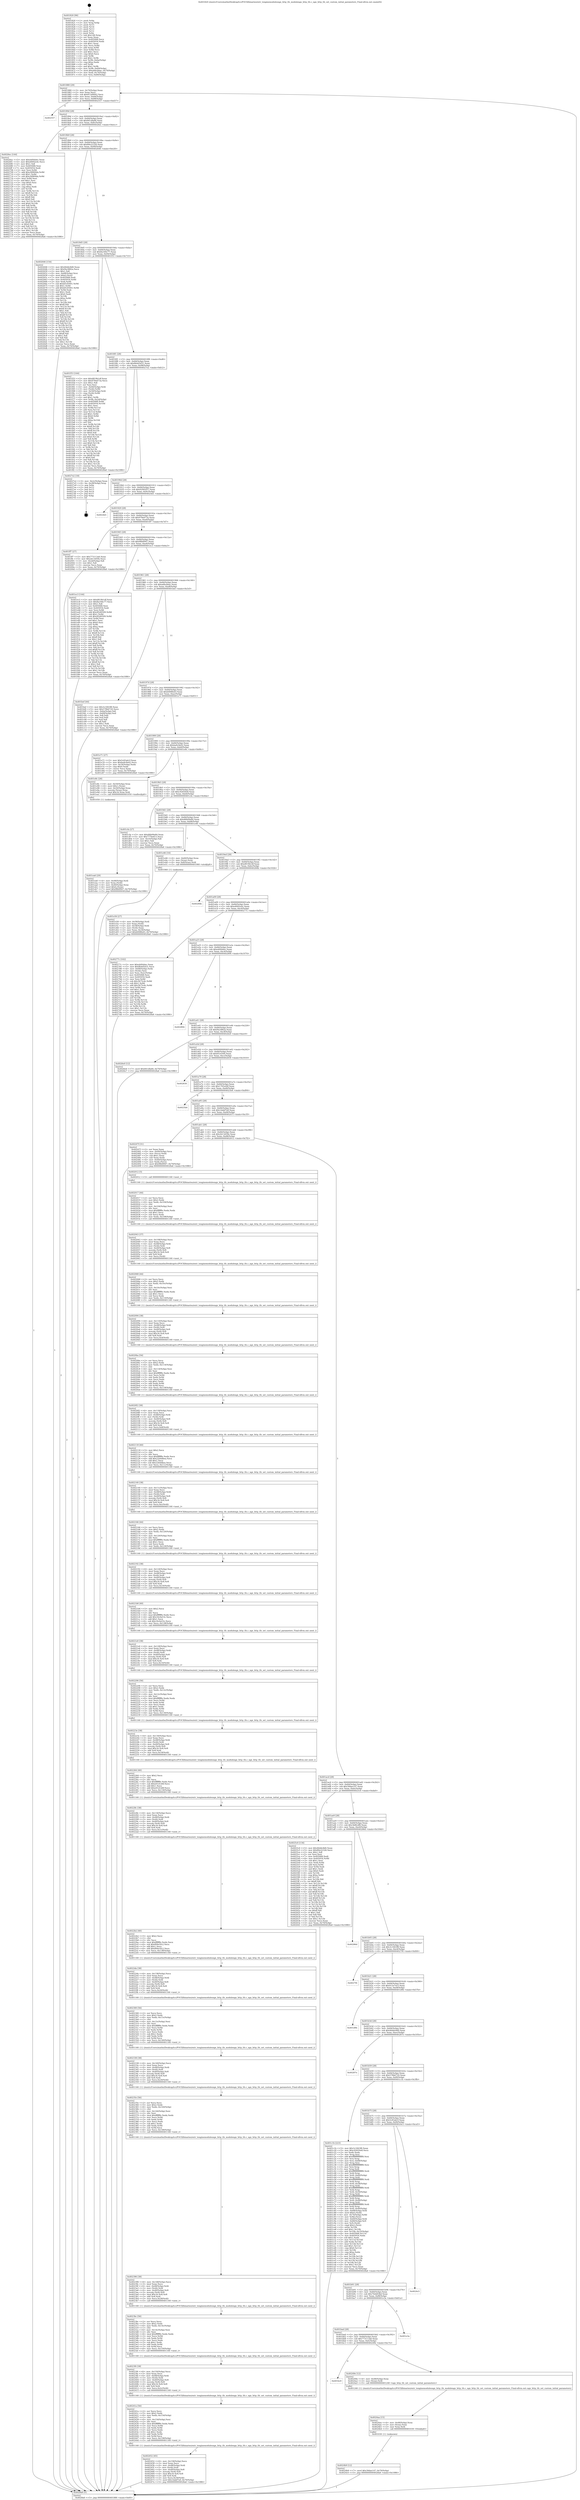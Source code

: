 digraph "0x401820" {
  label = "0x401820 (/mnt/c/Users/mathe/Desktop/tcc/POCII/binaries/extr_tenginemodulesngx_http_tfs_modulengx_http_tfs.c_ngx_http_tfs_set_custom_initial_parameters_Final-ollvm.out::main(0))"
  labelloc = "t"
  node[shape=record]

  Entry [label="",width=0.3,height=0.3,shape=circle,fillcolor=black,style=filled]
  "0x401880" [label="{
     0x401880 [29]\l
     | [instrs]\l
     &nbsp;&nbsp;0x401880 \<+3\>: mov -0x70(%rbp),%eax\l
     &nbsp;&nbsp;0x401883 \<+2\>: mov %eax,%ecx\l
     &nbsp;&nbsp;0x401885 \<+6\>: sub $0x812d9942,%ecx\l
     &nbsp;&nbsp;0x40188b \<+6\>: mov %eax,-0x84(%rbp)\l
     &nbsp;&nbsp;0x401891 \<+6\>: mov %ecx,-0x88(%rbp)\l
     &nbsp;&nbsp;0x401897 \<+6\>: je 0000000000402557 \<main+0xd37\>\l
  }"]
  "0x402557" [label="{
     0x402557\l
  }", style=dashed]
  "0x40189d" [label="{
     0x40189d [28]\l
     | [instrs]\l
     &nbsp;&nbsp;0x40189d \<+5\>: jmp 00000000004018a2 \<main+0x82\>\l
     &nbsp;&nbsp;0x4018a2 \<+6\>: mov -0x84(%rbp),%eax\l
     &nbsp;&nbsp;0x4018a8 \<+5\>: sub $0x841dfa66,%eax\l
     &nbsp;&nbsp;0x4018ad \<+6\>: mov %eax,-0x8c(%rbp)\l
     &nbsp;&nbsp;0x4018b3 \<+6\>: je 00000000004026ec \<main+0xecc\>\l
  }"]
  Exit [label="",width=0.3,height=0.3,shape=circle,fillcolor=black,style=filled,peripheries=2]
  "0x4026ec" [label="{
     0x4026ec [144]\l
     | [instrs]\l
     &nbsp;&nbsp;0x4026ec \<+5\>: mov $0xebf44dec,%eax\l
     &nbsp;&nbsp;0x4026f1 \<+5\>: mov $0xe8492e4c,%ecx\l
     &nbsp;&nbsp;0x4026f6 \<+2\>: mov $0x1,%dl\l
     &nbsp;&nbsp;0x4026f8 \<+7\>: mov 0x405068,%esi\l
     &nbsp;&nbsp;0x4026ff \<+7\>: mov 0x405054,%edi\l
     &nbsp;&nbsp;0x402706 \<+3\>: mov %esi,%r8d\l
     &nbsp;&nbsp;0x402709 \<+7\>: add $0xcfd969da,%r8d\l
     &nbsp;&nbsp;0x402710 \<+4\>: sub $0x1,%r8d\l
     &nbsp;&nbsp;0x402714 \<+7\>: sub $0xcfd969da,%r8d\l
     &nbsp;&nbsp;0x40271b \<+4\>: imul %r8d,%esi\l
     &nbsp;&nbsp;0x40271f \<+3\>: and $0x1,%esi\l
     &nbsp;&nbsp;0x402722 \<+3\>: cmp $0x0,%esi\l
     &nbsp;&nbsp;0x402725 \<+4\>: sete %r9b\l
     &nbsp;&nbsp;0x402729 \<+3\>: cmp $0xa,%edi\l
     &nbsp;&nbsp;0x40272c \<+4\>: setl %r10b\l
     &nbsp;&nbsp;0x402730 \<+3\>: mov %r9b,%r11b\l
     &nbsp;&nbsp;0x402733 \<+4\>: xor $0xff,%r11b\l
     &nbsp;&nbsp;0x402737 \<+3\>: mov %r10b,%bl\l
     &nbsp;&nbsp;0x40273a \<+3\>: xor $0xff,%bl\l
     &nbsp;&nbsp;0x40273d \<+3\>: xor $0x0,%dl\l
     &nbsp;&nbsp;0x402740 \<+3\>: mov %r11b,%r14b\l
     &nbsp;&nbsp;0x402743 \<+4\>: and $0x0,%r14b\l
     &nbsp;&nbsp;0x402747 \<+3\>: and %dl,%r9b\l
     &nbsp;&nbsp;0x40274a \<+3\>: mov %bl,%r15b\l
     &nbsp;&nbsp;0x40274d \<+4\>: and $0x0,%r15b\l
     &nbsp;&nbsp;0x402751 \<+3\>: and %dl,%r10b\l
     &nbsp;&nbsp;0x402754 \<+3\>: or %r9b,%r14b\l
     &nbsp;&nbsp;0x402757 \<+3\>: or %r10b,%r15b\l
     &nbsp;&nbsp;0x40275a \<+3\>: xor %r15b,%r14b\l
     &nbsp;&nbsp;0x40275d \<+3\>: or %bl,%r11b\l
     &nbsp;&nbsp;0x402760 \<+4\>: xor $0xff,%r11b\l
     &nbsp;&nbsp;0x402764 \<+3\>: or $0x0,%dl\l
     &nbsp;&nbsp;0x402767 \<+3\>: and %dl,%r11b\l
     &nbsp;&nbsp;0x40276a \<+3\>: or %r11b,%r14b\l
     &nbsp;&nbsp;0x40276d \<+4\>: test $0x1,%r14b\l
     &nbsp;&nbsp;0x402771 \<+3\>: cmovne %ecx,%eax\l
     &nbsp;&nbsp;0x402774 \<+3\>: mov %eax,-0x70(%rbp)\l
     &nbsp;&nbsp;0x402777 \<+5\>: jmp 00000000004028a6 \<main+0x1086\>\l
  }"]
  "0x4018b9" [label="{
     0x4018b9 [28]\l
     | [instrs]\l
     &nbsp;&nbsp;0x4018b9 \<+5\>: jmp 00000000004018be \<main+0x9e\>\l
     &nbsp;&nbsp;0x4018be \<+6\>: mov -0x84(%rbp),%eax\l
     &nbsp;&nbsp;0x4018c4 \<+5\>: sub $0x89e22326,%eax\l
     &nbsp;&nbsp;0x4018c9 \<+6\>: mov %eax,-0x90(%rbp)\l
     &nbsp;&nbsp;0x4018cf \<+6\>: je 0000000000402646 \<main+0xe26\>\l
  }"]
  "0x4024b9" [label="{
     0x4024b9 [12]\l
     | [instrs]\l
     &nbsp;&nbsp;0x4024b9 \<+7\>: movl $0x39dae147,-0x70(%rbp)\l
     &nbsp;&nbsp;0x4024c0 \<+5\>: jmp 00000000004028a6 \<main+0x1086\>\l
  }"]
  "0x402646" [label="{
     0x402646 [154]\l
     | [instrs]\l
     &nbsp;&nbsp;0x402646 \<+5\>: mov $0x46ddc8d0,%eax\l
     &nbsp;&nbsp;0x40264b \<+5\>: mov $0xf4a3882a,%ecx\l
     &nbsp;&nbsp;0x402650 \<+2\>: mov $0x1,%dl\l
     &nbsp;&nbsp;0x402652 \<+4\>: mov -0x68(%rbp),%rsi\l
     &nbsp;&nbsp;0x402656 \<+6\>: movl $0x0,(%rsi)\l
     &nbsp;&nbsp;0x40265c \<+7\>: mov 0x405068,%edi\l
     &nbsp;&nbsp;0x402663 \<+8\>: mov 0x405054,%r8d\l
     &nbsp;&nbsp;0x40266b \<+3\>: mov %edi,%r9d\l
     &nbsp;&nbsp;0x40266e \<+7\>: sub $0xbf1d5001,%r9d\l
     &nbsp;&nbsp;0x402675 \<+4\>: sub $0x1,%r9d\l
     &nbsp;&nbsp;0x402679 \<+7\>: add $0xbf1d5001,%r9d\l
     &nbsp;&nbsp;0x402680 \<+4\>: imul %r9d,%edi\l
     &nbsp;&nbsp;0x402684 \<+3\>: and $0x1,%edi\l
     &nbsp;&nbsp;0x402687 \<+3\>: cmp $0x0,%edi\l
     &nbsp;&nbsp;0x40268a \<+4\>: sete %r10b\l
     &nbsp;&nbsp;0x40268e \<+4\>: cmp $0xa,%r8d\l
     &nbsp;&nbsp;0x402692 \<+4\>: setl %r11b\l
     &nbsp;&nbsp;0x402696 \<+3\>: mov %r10b,%bl\l
     &nbsp;&nbsp;0x402699 \<+3\>: xor $0xff,%bl\l
     &nbsp;&nbsp;0x40269c \<+3\>: mov %r11b,%r14b\l
     &nbsp;&nbsp;0x40269f \<+4\>: xor $0xff,%r14b\l
     &nbsp;&nbsp;0x4026a3 \<+3\>: xor $0x1,%dl\l
     &nbsp;&nbsp;0x4026a6 \<+3\>: mov %bl,%r15b\l
     &nbsp;&nbsp;0x4026a9 \<+4\>: and $0xff,%r15b\l
     &nbsp;&nbsp;0x4026ad \<+3\>: and %dl,%r10b\l
     &nbsp;&nbsp;0x4026b0 \<+3\>: mov %r14b,%r12b\l
     &nbsp;&nbsp;0x4026b3 \<+4\>: and $0xff,%r12b\l
     &nbsp;&nbsp;0x4026b7 \<+3\>: and %dl,%r11b\l
     &nbsp;&nbsp;0x4026ba \<+3\>: or %r10b,%r15b\l
     &nbsp;&nbsp;0x4026bd \<+3\>: or %r11b,%r12b\l
     &nbsp;&nbsp;0x4026c0 \<+3\>: xor %r12b,%r15b\l
     &nbsp;&nbsp;0x4026c3 \<+3\>: or %r14b,%bl\l
     &nbsp;&nbsp;0x4026c6 \<+3\>: xor $0xff,%bl\l
     &nbsp;&nbsp;0x4026c9 \<+3\>: or $0x1,%dl\l
     &nbsp;&nbsp;0x4026cc \<+2\>: and %dl,%bl\l
     &nbsp;&nbsp;0x4026ce \<+3\>: or %bl,%r15b\l
     &nbsp;&nbsp;0x4026d1 \<+4\>: test $0x1,%r15b\l
     &nbsp;&nbsp;0x4026d5 \<+3\>: cmovne %ecx,%eax\l
     &nbsp;&nbsp;0x4026d8 \<+3\>: mov %eax,-0x70(%rbp)\l
     &nbsp;&nbsp;0x4026db \<+5\>: jmp 00000000004028a6 \<main+0x1086\>\l
  }"]
  "0x4018d5" [label="{
     0x4018d5 [28]\l
     | [instrs]\l
     &nbsp;&nbsp;0x4018d5 \<+5\>: jmp 00000000004018da \<main+0xba\>\l
     &nbsp;&nbsp;0x4018da \<+6\>: mov -0x84(%rbp),%eax\l
     &nbsp;&nbsp;0x4018e0 \<+5\>: sub $0x8a184c77,%eax\l
     &nbsp;&nbsp;0x4018e5 \<+6\>: mov %eax,-0x94(%rbp)\l
     &nbsp;&nbsp;0x4018eb \<+6\>: je 0000000000401f53 \<main+0x733\>\l
  }"]
  "0x4024aa" [label="{
     0x4024aa [15]\l
     | [instrs]\l
     &nbsp;&nbsp;0x4024aa \<+4\>: mov -0x48(%rbp),%rax\l
     &nbsp;&nbsp;0x4024ae \<+3\>: mov (%rax),%rax\l
     &nbsp;&nbsp;0x4024b1 \<+3\>: mov %rax,%rdi\l
     &nbsp;&nbsp;0x4024b4 \<+5\>: call 0000000000401030 \<free@plt\>\l
     | [calls]\l
     &nbsp;&nbsp;0x401030 \{1\} (unknown)\l
  }"]
  "0x401f53" [label="{
     0x401f53 [164]\l
     | [instrs]\l
     &nbsp;&nbsp;0x401f53 \<+5\>: mov $0xd819b1df,%eax\l
     &nbsp;&nbsp;0x401f58 \<+5\>: mov $0x978e673a,%ecx\l
     &nbsp;&nbsp;0x401f5d \<+2\>: mov $0x1,%dl\l
     &nbsp;&nbsp;0x401f5f \<+2\>: xor %esi,%esi\l
     &nbsp;&nbsp;0x401f61 \<+4\>: mov -0x40(%rbp),%rdi\l
     &nbsp;&nbsp;0x401f65 \<+3\>: mov (%rdi),%r8d\l
     &nbsp;&nbsp;0x401f68 \<+4\>: mov -0x50(%rbp),%rdi\l
     &nbsp;&nbsp;0x401f6c \<+3\>: cmp (%rdi),%r8d\l
     &nbsp;&nbsp;0x401f6f \<+4\>: setl %r9b\l
     &nbsp;&nbsp;0x401f73 \<+4\>: and $0x1,%r9b\l
     &nbsp;&nbsp;0x401f77 \<+4\>: mov %r9b,-0x2d(%rbp)\l
     &nbsp;&nbsp;0x401f7b \<+8\>: mov 0x405068,%r8d\l
     &nbsp;&nbsp;0x401f83 \<+8\>: mov 0x405054,%r10d\l
     &nbsp;&nbsp;0x401f8b \<+3\>: sub $0x1,%esi\l
     &nbsp;&nbsp;0x401f8e \<+3\>: mov %r8d,%r11d\l
     &nbsp;&nbsp;0x401f91 \<+3\>: add %esi,%r11d\l
     &nbsp;&nbsp;0x401f94 \<+4\>: imul %r11d,%r8d\l
     &nbsp;&nbsp;0x401f98 \<+4\>: and $0x1,%r8d\l
     &nbsp;&nbsp;0x401f9c \<+4\>: cmp $0x0,%r8d\l
     &nbsp;&nbsp;0x401fa0 \<+4\>: sete %r9b\l
     &nbsp;&nbsp;0x401fa4 \<+4\>: cmp $0xa,%r10d\l
     &nbsp;&nbsp;0x401fa8 \<+3\>: setl %bl\l
     &nbsp;&nbsp;0x401fab \<+3\>: mov %r9b,%r14b\l
     &nbsp;&nbsp;0x401fae \<+4\>: xor $0xff,%r14b\l
     &nbsp;&nbsp;0x401fb2 \<+3\>: mov %bl,%r15b\l
     &nbsp;&nbsp;0x401fb5 \<+4\>: xor $0xff,%r15b\l
     &nbsp;&nbsp;0x401fb9 \<+3\>: xor $0x0,%dl\l
     &nbsp;&nbsp;0x401fbc \<+3\>: mov %r14b,%r12b\l
     &nbsp;&nbsp;0x401fbf \<+4\>: and $0x0,%r12b\l
     &nbsp;&nbsp;0x401fc3 \<+3\>: and %dl,%r9b\l
     &nbsp;&nbsp;0x401fc6 \<+3\>: mov %r15b,%r13b\l
     &nbsp;&nbsp;0x401fc9 \<+4\>: and $0x0,%r13b\l
     &nbsp;&nbsp;0x401fcd \<+2\>: and %dl,%bl\l
     &nbsp;&nbsp;0x401fcf \<+3\>: or %r9b,%r12b\l
     &nbsp;&nbsp;0x401fd2 \<+3\>: or %bl,%r13b\l
     &nbsp;&nbsp;0x401fd5 \<+3\>: xor %r13b,%r12b\l
     &nbsp;&nbsp;0x401fd8 \<+3\>: or %r15b,%r14b\l
     &nbsp;&nbsp;0x401fdb \<+4\>: xor $0xff,%r14b\l
     &nbsp;&nbsp;0x401fdf \<+3\>: or $0x0,%dl\l
     &nbsp;&nbsp;0x401fe2 \<+3\>: and %dl,%r14b\l
     &nbsp;&nbsp;0x401fe5 \<+3\>: or %r14b,%r12b\l
     &nbsp;&nbsp;0x401fe8 \<+4\>: test $0x1,%r12b\l
     &nbsp;&nbsp;0x401fec \<+3\>: cmovne %ecx,%eax\l
     &nbsp;&nbsp;0x401fef \<+3\>: mov %eax,-0x70(%rbp)\l
     &nbsp;&nbsp;0x401ff2 \<+5\>: jmp 00000000004028a6 \<main+0x1086\>\l
  }"]
  "0x4018f1" [label="{
     0x4018f1 [28]\l
     | [instrs]\l
     &nbsp;&nbsp;0x4018f1 \<+5\>: jmp 00000000004018f6 \<main+0xd6\>\l
     &nbsp;&nbsp;0x4018f6 \<+6\>: mov -0x84(%rbp),%eax\l
     &nbsp;&nbsp;0x4018fc \<+5\>: sub $0x8b4d5d31,%eax\l
     &nbsp;&nbsp;0x401901 \<+6\>: mov %eax,-0x98(%rbp)\l
     &nbsp;&nbsp;0x401907 \<+6\>: je 00000000004027e2 \<main+0xfc2\>\l
  }"]
  "0x401bc9" [label="{
     0x401bc9\l
  }", style=dashed]
  "0x4027e2" [label="{
     0x4027e2 [18]\l
     | [instrs]\l
     &nbsp;&nbsp;0x4027e2 \<+3\>: mov -0x2c(%rbp),%eax\l
     &nbsp;&nbsp;0x4027e5 \<+4\>: lea -0x28(%rbp),%rsp\l
     &nbsp;&nbsp;0x4027e9 \<+1\>: pop %rbx\l
     &nbsp;&nbsp;0x4027ea \<+2\>: pop %r12\l
     &nbsp;&nbsp;0x4027ec \<+2\>: pop %r13\l
     &nbsp;&nbsp;0x4027ee \<+2\>: pop %r14\l
     &nbsp;&nbsp;0x4027f0 \<+2\>: pop %r15\l
     &nbsp;&nbsp;0x4027f2 \<+1\>: pop %rbp\l
     &nbsp;&nbsp;0x4027f3 \<+1\>: ret\l
  }"]
  "0x40190d" [label="{
     0x40190d [28]\l
     | [instrs]\l
     &nbsp;&nbsp;0x40190d \<+5\>: jmp 0000000000401912 \<main+0xf2\>\l
     &nbsp;&nbsp;0x401912 \<+6\>: mov -0x84(%rbp),%eax\l
     &nbsp;&nbsp;0x401918 \<+5\>: sub $0x92992f57,%eax\l
     &nbsp;&nbsp;0x40191d \<+6\>: mov %eax,-0x9c(%rbp)\l
     &nbsp;&nbsp;0x401923 \<+6\>: je 00000000004024d1 \<main+0xcb1\>\l
  }"]
  "0x40249e" [label="{
     0x40249e [12]\l
     | [instrs]\l
     &nbsp;&nbsp;0x40249e \<+4\>: mov -0x48(%rbp),%rax\l
     &nbsp;&nbsp;0x4024a2 \<+3\>: mov (%rax),%rdi\l
     &nbsp;&nbsp;0x4024a5 \<+5\>: call 0000000000401240 \<ngx_http_tfs_set_custom_initial_parameters\>\l
     | [calls]\l
     &nbsp;&nbsp;0x401240 \{1\} (/mnt/c/Users/mathe/Desktop/tcc/POCII/binaries/extr_tenginemodulesngx_http_tfs_modulengx_http_tfs.c_ngx_http_tfs_set_custom_initial_parameters_Final-ollvm.out::ngx_http_tfs_set_custom_initial_parameters)\l
  }"]
  "0x4024d1" [label="{
     0x4024d1\l
  }", style=dashed]
  "0x401929" [label="{
     0x401929 [28]\l
     | [instrs]\l
     &nbsp;&nbsp;0x401929 \<+5\>: jmp 000000000040192e \<main+0x10e\>\l
     &nbsp;&nbsp;0x40192e \<+6\>: mov -0x84(%rbp),%eax\l
     &nbsp;&nbsp;0x401934 \<+5\>: sub $0x978e673a,%eax\l
     &nbsp;&nbsp;0x401939 \<+6\>: mov %eax,-0xa0(%rbp)\l
     &nbsp;&nbsp;0x40193f \<+6\>: je 0000000000401ff7 \<main+0x7d7\>\l
  }"]
  "0x401bad" [label="{
     0x401bad [28]\l
     | [instrs]\l
     &nbsp;&nbsp;0x401bad \<+5\>: jmp 0000000000401bb2 \<main+0x392\>\l
     &nbsp;&nbsp;0x401bb2 \<+6\>: mov -0x84(%rbp),%eax\l
     &nbsp;&nbsp;0x401bb8 \<+5\>: sub $0x773113a6,%eax\l
     &nbsp;&nbsp;0x401bbd \<+6\>: mov %eax,-0xfc(%rbp)\l
     &nbsp;&nbsp;0x401bc3 \<+6\>: je 000000000040249e \<main+0xc7e\>\l
  }"]
  "0x401ff7" [label="{
     0x401ff7 [27]\l
     | [instrs]\l
     &nbsp;&nbsp;0x401ff7 \<+5\>: mov $0x773113a6,%eax\l
     &nbsp;&nbsp;0x401ffc \<+5\>: mov $0x2b13d59e,%ecx\l
     &nbsp;&nbsp;0x402001 \<+3\>: mov -0x2d(%rbp),%dl\l
     &nbsp;&nbsp;0x402004 \<+3\>: test $0x1,%dl\l
     &nbsp;&nbsp;0x402007 \<+3\>: cmovne %ecx,%eax\l
     &nbsp;&nbsp;0x40200a \<+3\>: mov %eax,-0x70(%rbp)\l
     &nbsp;&nbsp;0x40200d \<+5\>: jmp 00000000004028a6 \<main+0x1086\>\l
  }"]
  "0x401945" [label="{
     0x401945 [28]\l
     | [instrs]\l
     &nbsp;&nbsp;0x401945 \<+5\>: jmp 000000000040194a \<main+0x12a\>\l
     &nbsp;&nbsp;0x40194a \<+6\>: mov -0x84(%rbp),%eax\l
     &nbsp;&nbsp;0x401950 \<+5\>: sub $0x9fb0f947,%eax\l
     &nbsp;&nbsp;0x401955 \<+6\>: mov %eax,-0xa4(%rbp)\l
     &nbsp;&nbsp;0x40195b \<+6\>: je 0000000000401ec3 \<main+0x6a3\>\l
  }"]
  "0x401e3a" [label="{
     0x401e3a\l
  }", style=dashed]
  "0x401ec3" [label="{
     0x401ec3 [144]\l
     | [instrs]\l
     &nbsp;&nbsp;0x401ec3 \<+5\>: mov $0xd819b1df,%eax\l
     &nbsp;&nbsp;0x401ec8 \<+5\>: mov $0x8a184c77,%ecx\l
     &nbsp;&nbsp;0x401ecd \<+2\>: mov $0x1,%dl\l
     &nbsp;&nbsp;0x401ecf \<+7\>: mov 0x405068,%esi\l
     &nbsp;&nbsp;0x401ed6 \<+7\>: mov 0x405054,%edi\l
     &nbsp;&nbsp;0x401edd \<+3\>: mov %esi,%r8d\l
     &nbsp;&nbsp;0x401ee0 \<+7\>: add $0x4f2d0509,%r8d\l
     &nbsp;&nbsp;0x401ee7 \<+4\>: sub $0x1,%r8d\l
     &nbsp;&nbsp;0x401eeb \<+7\>: sub $0x4f2d0509,%r8d\l
     &nbsp;&nbsp;0x401ef2 \<+4\>: imul %r8d,%esi\l
     &nbsp;&nbsp;0x401ef6 \<+3\>: and $0x1,%esi\l
     &nbsp;&nbsp;0x401ef9 \<+3\>: cmp $0x0,%esi\l
     &nbsp;&nbsp;0x401efc \<+4\>: sete %r9b\l
     &nbsp;&nbsp;0x401f00 \<+3\>: cmp $0xa,%edi\l
     &nbsp;&nbsp;0x401f03 \<+4\>: setl %r10b\l
     &nbsp;&nbsp;0x401f07 \<+3\>: mov %r9b,%r11b\l
     &nbsp;&nbsp;0x401f0a \<+4\>: xor $0xff,%r11b\l
     &nbsp;&nbsp;0x401f0e \<+3\>: mov %r10b,%bl\l
     &nbsp;&nbsp;0x401f11 \<+3\>: xor $0xff,%bl\l
     &nbsp;&nbsp;0x401f14 \<+3\>: xor $0x1,%dl\l
     &nbsp;&nbsp;0x401f17 \<+3\>: mov %r11b,%r14b\l
     &nbsp;&nbsp;0x401f1a \<+4\>: and $0xff,%r14b\l
     &nbsp;&nbsp;0x401f1e \<+3\>: and %dl,%r9b\l
     &nbsp;&nbsp;0x401f21 \<+3\>: mov %bl,%r15b\l
     &nbsp;&nbsp;0x401f24 \<+4\>: and $0xff,%r15b\l
     &nbsp;&nbsp;0x401f28 \<+3\>: and %dl,%r10b\l
     &nbsp;&nbsp;0x401f2b \<+3\>: or %r9b,%r14b\l
     &nbsp;&nbsp;0x401f2e \<+3\>: or %r10b,%r15b\l
     &nbsp;&nbsp;0x401f31 \<+3\>: xor %r15b,%r14b\l
     &nbsp;&nbsp;0x401f34 \<+3\>: or %bl,%r11b\l
     &nbsp;&nbsp;0x401f37 \<+4\>: xor $0xff,%r11b\l
     &nbsp;&nbsp;0x401f3b \<+3\>: or $0x1,%dl\l
     &nbsp;&nbsp;0x401f3e \<+3\>: and %dl,%r11b\l
     &nbsp;&nbsp;0x401f41 \<+3\>: or %r11b,%r14b\l
     &nbsp;&nbsp;0x401f44 \<+4\>: test $0x1,%r14b\l
     &nbsp;&nbsp;0x401f48 \<+3\>: cmovne %ecx,%eax\l
     &nbsp;&nbsp;0x401f4b \<+3\>: mov %eax,-0x70(%rbp)\l
     &nbsp;&nbsp;0x401f4e \<+5\>: jmp 00000000004028a6 \<main+0x1086\>\l
  }"]
  "0x401961" [label="{
     0x401961 [28]\l
     | [instrs]\l
     &nbsp;&nbsp;0x401961 \<+5\>: jmp 0000000000401966 \<main+0x146\>\l
     &nbsp;&nbsp;0x401966 \<+6\>: mov -0x84(%rbp),%eax\l
     &nbsp;&nbsp;0x40196c \<+5\>: sub $0xa6bcbbac,%eax\l
     &nbsp;&nbsp;0x401971 \<+6\>: mov %eax,-0xa8(%rbp)\l
     &nbsp;&nbsp;0x401977 \<+6\>: je 0000000000401bef \<main+0x3cf\>\l
  }"]
  "0x401b91" [label="{
     0x401b91 [28]\l
     | [instrs]\l
     &nbsp;&nbsp;0x401b91 \<+5\>: jmp 0000000000401b96 \<main+0x376\>\l
     &nbsp;&nbsp;0x401b96 \<+6\>: mov -0x84(%rbp),%eax\l
     &nbsp;&nbsp;0x401b9c \<+5\>: sub $0x70eb83bd,%eax\l
     &nbsp;&nbsp;0x401ba1 \<+6\>: mov %eax,-0xf8(%rbp)\l
     &nbsp;&nbsp;0x401ba7 \<+6\>: je 0000000000401e3a \<main+0x61a\>\l
  }"]
  "0x401bef" [label="{
     0x401bef [44]\l
     | [instrs]\l
     &nbsp;&nbsp;0x401bef \<+5\>: mov $0x3c1843f8,%eax\l
     &nbsp;&nbsp;0x401bf4 \<+5\>: mov $0x578b6720,%ecx\l
     &nbsp;&nbsp;0x401bf9 \<+3\>: mov -0x6a(%rbp),%dl\l
     &nbsp;&nbsp;0x401bfc \<+4\>: mov -0x69(%rbp),%sil\l
     &nbsp;&nbsp;0x401c00 \<+3\>: mov %dl,%dil\l
     &nbsp;&nbsp;0x401c03 \<+3\>: and %sil,%dil\l
     &nbsp;&nbsp;0x401c06 \<+3\>: xor %sil,%dl\l
     &nbsp;&nbsp;0x401c09 \<+3\>: or %dl,%dil\l
     &nbsp;&nbsp;0x401c0c \<+4\>: test $0x1,%dil\l
     &nbsp;&nbsp;0x401c10 \<+3\>: cmovne %ecx,%eax\l
     &nbsp;&nbsp;0x401c13 \<+3\>: mov %eax,-0x70(%rbp)\l
     &nbsp;&nbsp;0x401c16 \<+5\>: jmp 00000000004028a6 \<main+0x1086\>\l
  }"]
  "0x40197d" [label="{
     0x40197d [28]\l
     | [instrs]\l
     &nbsp;&nbsp;0x40197d \<+5\>: jmp 0000000000401982 \<main+0x162\>\l
     &nbsp;&nbsp;0x401982 \<+6\>: mov -0x84(%rbp),%eax\l
     &nbsp;&nbsp;0x401988 \<+5\>: sub $0xb008fed3,%eax\l
     &nbsp;&nbsp;0x40198d \<+6\>: mov %eax,-0xac(%rbp)\l
     &nbsp;&nbsp;0x401993 \<+6\>: je 0000000000401e71 \<main+0x651\>\l
  }"]
  "0x4028a6" [label="{
     0x4028a6 [5]\l
     | [instrs]\l
     &nbsp;&nbsp;0x4028a6 \<+5\>: jmp 0000000000401880 \<main+0x60\>\l
  }"]
  "0x401820" [label="{
     0x401820 [96]\l
     | [instrs]\l
     &nbsp;&nbsp;0x401820 \<+1\>: push %rbp\l
     &nbsp;&nbsp;0x401821 \<+3\>: mov %rsp,%rbp\l
     &nbsp;&nbsp;0x401824 \<+2\>: push %r15\l
     &nbsp;&nbsp;0x401826 \<+2\>: push %r14\l
     &nbsp;&nbsp;0x401828 \<+2\>: push %r13\l
     &nbsp;&nbsp;0x40182a \<+2\>: push %r12\l
     &nbsp;&nbsp;0x40182c \<+1\>: push %rbx\l
     &nbsp;&nbsp;0x40182d \<+7\>: sub $0x148,%rsp\l
     &nbsp;&nbsp;0x401834 \<+2\>: xor %eax,%eax\l
     &nbsp;&nbsp;0x401836 \<+7\>: mov 0x405068,%ecx\l
     &nbsp;&nbsp;0x40183d \<+7\>: mov 0x405054,%edx\l
     &nbsp;&nbsp;0x401844 \<+3\>: sub $0x1,%eax\l
     &nbsp;&nbsp;0x401847 \<+3\>: mov %ecx,%r8d\l
     &nbsp;&nbsp;0x40184a \<+3\>: add %eax,%r8d\l
     &nbsp;&nbsp;0x40184d \<+4\>: imul %r8d,%ecx\l
     &nbsp;&nbsp;0x401851 \<+3\>: and $0x1,%ecx\l
     &nbsp;&nbsp;0x401854 \<+3\>: cmp $0x0,%ecx\l
     &nbsp;&nbsp;0x401857 \<+4\>: sete %r9b\l
     &nbsp;&nbsp;0x40185b \<+4\>: and $0x1,%r9b\l
     &nbsp;&nbsp;0x40185f \<+4\>: mov %r9b,-0x6a(%rbp)\l
     &nbsp;&nbsp;0x401863 \<+3\>: cmp $0xa,%edx\l
     &nbsp;&nbsp;0x401866 \<+4\>: setl %r9b\l
     &nbsp;&nbsp;0x40186a \<+4\>: and $0x1,%r9b\l
     &nbsp;&nbsp;0x40186e \<+4\>: mov %r9b,-0x69(%rbp)\l
     &nbsp;&nbsp;0x401872 \<+7\>: movl $0xa6bcbbac,-0x70(%rbp)\l
     &nbsp;&nbsp;0x401879 \<+3\>: mov %edi,-0x74(%rbp)\l
     &nbsp;&nbsp;0x40187c \<+4\>: mov %rsi,-0x80(%rbp)\l
  }"]
  "0x4024c5" [label="{
     0x4024c5\l
  }", style=dashed]
  "0x401e71" [label="{
     0x401e71 [27]\l
     | [instrs]\l
     &nbsp;&nbsp;0x401e71 \<+5\>: mov $0x5c83ab1f,%eax\l
     &nbsp;&nbsp;0x401e76 \<+5\>: mov $0xba9c9e02,%ecx\l
     &nbsp;&nbsp;0x401e7b \<+3\>: mov -0x34(%rbp),%edx\l
     &nbsp;&nbsp;0x401e7e \<+3\>: cmp $0x0,%edx\l
     &nbsp;&nbsp;0x401e81 \<+3\>: cmove %ecx,%eax\l
     &nbsp;&nbsp;0x401e84 \<+3\>: mov %eax,-0x70(%rbp)\l
     &nbsp;&nbsp;0x401e87 \<+5\>: jmp 00000000004028a6 \<main+0x1086\>\l
  }"]
  "0x401999" [label="{
     0x401999 [28]\l
     | [instrs]\l
     &nbsp;&nbsp;0x401999 \<+5\>: jmp 000000000040199e \<main+0x17e\>\l
     &nbsp;&nbsp;0x40199e \<+6\>: mov -0x84(%rbp),%eax\l
     &nbsp;&nbsp;0x4019a4 \<+5\>: sub $0xba9c9e02,%eax\l
     &nbsp;&nbsp;0x4019a9 \<+6\>: mov %eax,-0xb0(%rbp)\l
     &nbsp;&nbsp;0x4019af \<+6\>: je 0000000000401e8c \<main+0x66c\>\l
  }"]
  "0x402452" [label="{
     0x402452 [45]\l
     | [instrs]\l
     &nbsp;&nbsp;0x402452 \<+6\>: mov -0x158(%rbp),%ecx\l
     &nbsp;&nbsp;0x402458 \<+3\>: imul %eax,%ecx\l
     &nbsp;&nbsp;0x40245b \<+4\>: mov -0x48(%rbp),%rdi\l
     &nbsp;&nbsp;0x40245f \<+3\>: mov (%rdi),%rdi\l
     &nbsp;&nbsp;0x402462 \<+4\>: mov -0x40(%rbp),%r8\l
     &nbsp;&nbsp;0x402466 \<+3\>: movslq (%r8),%r8\l
     &nbsp;&nbsp;0x402469 \<+4\>: imul $0x34,%r8,%r8\l
     &nbsp;&nbsp;0x40246d \<+3\>: add %r8,%rdi\l
     &nbsp;&nbsp;0x402470 \<+3\>: mov %ecx,0x30(%rdi)\l
     &nbsp;&nbsp;0x402473 \<+7\>: movl $0x1dabf7a9,-0x70(%rbp)\l
     &nbsp;&nbsp;0x40247a \<+5\>: jmp 00000000004028a6 \<main+0x1086\>\l
  }"]
  "0x401e8c" [label="{
     0x401e8c [26]\l
     | [instrs]\l
     &nbsp;&nbsp;0x401e8c \<+4\>: mov -0x50(%rbp),%rax\l
     &nbsp;&nbsp;0x401e90 \<+6\>: movl $0x1,(%rax)\l
     &nbsp;&nbsp;0x401e96 \<+4\>: mov -0x50(%rbp),%rax\l
     &nbsp;&nbsp;0x401e9a \<+3\>: movslq (%rax),%rax\l
     &nbsp;&nbsp;0x401e9d \<+4\>: imul $0x34,%rax,%rdi\l
     &nbsp;&nbsp;0x401ea1 \<+5\>: call 0000000000401050 \<malloc@plt\>\l
     | [calls]\l
     &nbsp;&nbsp;0x401050 \{1\} (unknown)\l
  }"]
  "0x4019b5" [label="{
     0x4019b5 [28]\l
     | [instrs]\l
     &nbsp;&nbsp;0x4019b5 \<+5\>: jmp 00000000004019ba \<main+0x19a\>\l
     &nbsp;&nbsp;0x4019ba \<+6\>: mov -0x84(%rbp),%eax\l
     &nbsp;&nbsp;0x4019c0 \<+5\>: sub $0xc92650e8,%eax\l
     &nbsp;&nbsp;0x4019c5 \<+6\>: mov %eax,-0xb4(%rbp)\l
     &nbsp;&nbsp;0x4019cb \<+6\>: je 0000000000401cfa \<main+0x4da\>\l
  }"]
  "0x40241a" [label="{
     0x40241a [56]\l
     | [instrs]\l
     &nbsp;&nbsp;0x40241a \<+2\>: xor %ecx,%ecx\l
     &nbsp;&nbsp;0x40241c \<+5\>: mov $0x2,%edx\l
     &nbsp;&nbsp;0x402421 \<+6\>: mov %edx,-0x154(%rbp)\l
     &nbsp;&nbsp;0x402427 \<+1\>: cltd\l
     &nbsp;&nbsp;0x402428 \<+6\>: mov -0x154(%rbp),%esi\l
     &nbsp;&nbsp;0x40242e \<+2\>: idiv %esi\l
     &nbsp;&nbsp;0x402430 \<+6\>: imul $0xfffffffe,%edx,%edx\l
     &nbsp;&nbsp;0x402436 \<+3\>: mov %ecx,%r9d\l
     &nbsp;&nbsp;0x402439 \<+3\>: sub %edx,%r9d\l
     &nbsp;&nbsp;0x40243c \<+2\>: mov %ecx,%edx\l
     &nbsp;&nbsp;0x40243e \<+3\>: sub $0x1,%edx\l
     &nbsp;&nbsp;0x402441 \<+3\>: add %edx,%r9d\l
     &nbsp;&nbsp;0x402444 \<+3\>: sub %r9d,%ecx\l
     &nbsp;&nbsp;0x402447 \<+6\>: mov %ecx,-0x158(%rbp)\l
     &nbsp;&nbsp;0x40244d \<+5\>: call 0000000000401160 \<next_i\>\l
     | [calls]\l
     &nbsp;&nbsp;0x401160 \{1\} (/mnt/c/Users/mathe/Desktop/tcc/POCII/binaries/extr_tenginemodulesngx_http_tfs_modulengx_http_tfs.c_ngx_http_tfs_set_custom_initial_parameters_Final-ollvm.out::next_i)\l
  }"]
  "0x401cfa" [label="{
     0x401cfa [27]\l
     | [instrs]\l
     &nbsp;&nbsp;0x401cfa \<+5\>: mov $0xd6b09a84,%eax\l
     &nbsp;&nbsp;0x401cff \<+5\>: mov $0x777be613,%ecx\l
     &nbsp;&nbsp;0x401d04 \<+3\>: mov -0x35(%rbp),%dl\l
     &nbsp;&nbsp;0x401d07 \<+3\>: test $0x1,%dl\l
     &nbsp;&nbsp;0x401d0a \<+3\>: cmovne %ecx,%eax\l
     &nbsp;&nbsp;0x401d0d \<+3\>: mov %eax,-0x70(%rbp)\l
     &nbsp;&nbsp;0x401d10 \<+5\>: jmp 00000000004028a6 \<main+0x1086\>\l
  }"]
  "0x4019d1" [label="{
     0x4019d1 [28]\l
     | [instrs]\l
     &nbsp;&nbsp;0x4019d1 \<+5\>: jmp 00000000004019d6 \<main+0x1b6\>\l
     &nbsp;&nbsp;0x4019d6 \<+6\>: mov -0x84(%rbp),%eax\l
     &nbsp;&nbsp;0x4019dc \<+5\>: sub $0xd6b09a84,%eax\l
     &nbsp;&nbsp;0x4019e1 \<+6\>: mov %eax,-0xb8(%rbp)\l
     &nbsp;&nbsp;0x4019e7 \<+6\>: je 0000000000401e46 \<main+0x626\>\l
  }"]
  "0x4023f4" [label="{
     0x4023f4 [38]\l
     | [instrs]\l
     &nbsp;&nbsp;0x4023f4 \<+6\>: mov -0x150(%rbp),%ecx\l
     &nbsp;&nbsp;0x4023fa \<+3\>: imul %eax,%ecx\l
     &nbsp;&nbsp;0x4023fd \<+4\>: mov -0x48(%rbp),%rdi\l
     &nbsp;&nbsp;0x402401 \<+3\>: mov (%rdi),%rdi\l
     &nbsp;&nbsp;0x402404 \<+4\>: mov -0x40(%rbp),%r8\l
     &nbsp;&nbsp;0x402408 \<+3\>: movslq (%r8),%r8\l
     &nbsp;&nbsp;0x40240b \<+4\>: imul $0x34,%r8,%r8\l
     &nbsp;&nbsp;0x40240f \<+3\>: add %r8,%rdi\l
     &nbsp;&nbsp;0x402412 \<+3\>: mov %ecx,0x2c(%rdi)\l
     &nbsp;&nbsp;0x402415 \<+5\>: call 0000000000401160 \<next_i\>\l
     | [calls]\l
     &nbsp;&nbsp;0x401160 \{1\} (/mnt/c/Users/mathe/Desktop/tcc/POCII/binaries/extr_tenginemodulesngx_http_tfs_modulengx_http_tfs.c_ngx_http_tfs_set_custom_initial_parameters_Final-ollvm.out::next_i)\l
  }"]
  "0x401e46" [label="{
     0x401e46 [16]\l
     | [instrs]\l
     &nbsp;&nbsp;0x401e46 \<+4\>: mov -0x60(%rbp),%rax\l
     &nbsp;&nbsp;0x401e4a \<+3\>: mov (%rax),%rax\l
     &nbsp;&nbsp;0x401e4d \<+4\>: mov 0x8(%rax),%rdi\l
     &nbsp;&nbsp;0x401e51 \<+5\>: call 0000000000401060 \<atoi@plt\>\l
     | [calls]\l
     &nbsp;&nbsp;0x401060 \{1\} (unknown)\l
  }"]
  "0x4019ed" [label="{
     0x4019ed [28]\l
     | [instrs]\l
     &nbsp;&nbsp;0x4019ed \<+5\>: jmp 00000000004019f2 \<main+0x1d2\>\l
     &nbsp;&nbsp;0x4019f2 \<+6\>: mov -0x84(%rbp),%eax\l
     &nbsp;&nbsp;0x4019f8 \<+5\>: sub $0xd819b1df,%eax\l
     &nbsp;&nbsp;0x4019fd \<+6\>: mov %eax,-0xbc(%rbp)\l
     &nbsp;&nbsp;0x401a03 \<+6\>: je 000000000040284b \<main+0x102b\>\l
  }"]
  "0x4023bc" [label="{
     0x4023bc [56]\l
     | [instrs]\l
     &nbsp;&nbsp;0x4023bc \<+2\>: xor %ecx,%ecx\l
     &nbsp;&nbsp;0x4023be \<+5\>: mov $0x2,%edx\l
     &nbsp;&nbsp;0x4023c3 \<+6\>: mov %edx,-0x14c(%rbp)\l
     &nbsp;&nbsp;0x4023c9 \<+1\>: cltd\l
     &nbsp;&nbsp;0x4023ca \<+6\>: mov -0x14c(%rbp),%esi\l
     &nbsp;&nbsp;0x4023d0 \<+2\>: idiv %esi\l
     &nbsp;&nbsp;0x4023d2 \<+6\>: imul $0xfffffffe,%edx,%edx\l
     &nbsp;&nbsp;0x4023d8 \<+3\>: mov %ecx,%r9d\l
     &nbsp;&nbsp;0x4023db \<+3\>: sub %edx,%r9d\l
     &nbsp;&nbsp;0x4023de \<+2\>: mov %ecx,%edx\l
     &nbsp;&nbsp;0x4023e0 \<+3\>: sub $0x1,%edx\l
     &nbsp;&nbsp;0x4023e3 \<+3\>: add %edx,%r9d\l
     &nbsp;&nbsp;0x4023e6 \<+3\>: sub %r9d,%ecx\l
     &nbsp;&nbsp;0x4023e9 \<+6\>: mov %ecx,-0x150(%rbp)\l
     &nbsp;&nbsp;0x4023ef \<+5\>: call 0000000000401160 \<next_i\>\l
     | [calls]\l
     &nbsp;&nbsp;0x401160 \{1\} (/mnt/c/Users/mathe/Desktop/tcc/POCII/binaries/extr_tenginemodulesngx_http_tfs_modulengx_http_tfs.c_ngx_http_tfs_set_custom_initial_parameters_Final-ollvm.out::next_i)\l
  }"]
  "0x40284b" [label="{
     0x40284b\l
  }", style=dashed]
  "0x401a09" [label="{
     0x401a09 [28]\l
     | [instrs]\l
     &nbsp;&nbsp;0x401a09 \<+5\>: jmp 0000000000401a0e \<main+0x1ee\>\l
     &nbsp;&nbsp;0x401a0e \<+6\>: mov -0x84(%rbp),%eax\l
     &nbsp;&nbsp;0x401a14 \<+5\>: sub $0xe8492e4c,%eax\l
     &nbsp;&nbsp;0x401a19 \<+6\>: mov %eax,-0xc0(%rbp)\l
     &nbsp;&nbsp;0x401a1f \<+6\>: je 000000000040277c \<main+0xf5c\>\l
  }"]
  "0x402396" [label="{
     0x402396 [38]\l
     | [instrs]\l
     &nbsp;&nbsp;0x402396 \<+6\>: mov -0x148(%rbp),%ecx\l
     &nbsp;&nbsp;0x40239c \<+3\>: imul %eax,%ecx\l
     &nbsp;&nbsp;0x40239f \<+4\>: mov -0x48(%rbp),%rdi\l
     &nbsp;&nbsp;0x4023a3 \<+3\>: mov (%rdi),%rdi\l
     &nbsp;&nbsp;0x4023a6 \<+4\>: mov -0x40(%rbp),%r8\l
     &nbsp;&nbsp;0x4023aa \<+3\>: movslq (%r8),%r8\l
     &nbsp;&nbsp;0x4023ad \<+4\>: imul $0x34,%r8,%r8\l
     &nbsp;&nbsp;0x4023b1 \<+3\>: add %r8,%rdi\l
     &nbsp;&nbsp;0x4023b4 \<+3\>: mov %ecx,0x28(%rdi)\l
     &nbsp;&nbsp;0x4023b7 \<+5\>: call 0000000000401160 \<next_i\>\l
     | [calls]\l
     &nbsp;&nbsp;0x401160 \{1\} (/mnt/c/Users/mathe/Desktop/tcc/POCII/binaries/extr_tenginemodulesngx_http_tfs_modulengx_http_tfs.c_ngx_http_tfs_set_custom_initial_parameters_Final-ollvm.out::next_i)\l
  }"]
  "0x40277c" [label="{
     0x40277c [102]\l
     | [instrs]\l
     &nbsp;&nbsp;0x40277c \<+5\>: mov $0xebf44dec,%eax\l
     &nbsp;&nbsp;0x402781 \<+5\>: mov $0x8b4d5d31,%ecx\l
     &nbsp;&nbsp;0x402786 \<+4\>: mov -0x68(%rbp),%rdx\l
     &nbsp;&nbsp;0x40278a \<+2\>: mov (%rdx),%esi\l
     &nbsp;&nbsp;0x40278c \<+3\>: mov %esi,-0x2c(%rbp)\l
     &nbsp;&nbsp;0x40278f \<+7\>: mov 0x405068,%esi\l
     &nbsp;&nbsp;0x402796 \<+7\>: mov 0x405054,%edi\l
     &nbsp;&nbsp;0x40279d \<+3\>: mov %esi,%r8d\l
     &nbsp;&nbsp;0x4027a0 \<+7\>: sub $0x3b75cdc,%r8d\l
     &nbsp;&nbsp;0x4027a7 \<+4\>: sub $0x1,%r8d\l
     &nbsp;&nbsp;0x4027ab \<+7\>: add $0x3b75cdc,%r8d\l
     &nbsp;&nbsp;0x4027b2 \<+4\>: imul %r8d,%esi\l
     &nbsp;&nbsp;0x4027b6 \<+3\>: and $0x1,%esi\l
     &nbsp;&nbsp;0x4027b9 \<+3\>: cmp $0x0,%esi\l
     &nbsp;&nbsp;0x4027bc \<+4\>: sete %r9b\l
     &nbsp;&nbsp;0x4027c0 \<+3\>: cmp $0xa,%edi\l
     &nbsp;&nbsp;0x4027c3 \<+4\>: setl %r10b\l
     &nbsp;&nbsp;0x4027c7 \<+3\>: mov %r9b,%r11b\l
     &nbsp;&nbsp;0x4027ca \<+3\>: and %r10b,%r11b\l
     &nbsp;&nbsp;0x4027cd \<+3\>: xor %r10b,%r9b\l
     &nbsp;&nbsp;0x4027d0 \<+3\>: or %r9b,%r11b\l
     &nbsp;&nbsp;0x4027d3 \<+4\>: test $0x1,%r11b\l
     &nbsp;&nbsp;0x4027d7 \<+3\>: cmovne %ecx,%eax\l
     &nbsp;&nbsp;0x4027da \<+3\>: mov %eax,-0x70(%rbp)\l
     &nbsp;&nbsp;0x4027dd \<+5\>: jmp 00000000004028a6 \<main+0x1086\>\l
  }"]
  "0x401a25" [label="{
     0x401a25 [28]\l
     | [instrs]\l
     &nbsp;&nbsp;0x401a25 \<+5\>: jmp 0000000000401a2a \<main+0x20a\>\l
     &nbsp;&nbsp;0x401a2a \<+6\>: mov -0x84(%rbp),%eax\l
     &nbsp;&nbsp;0x401a30 \<+5\>: sub $0xebf44dec,%eax\l
     &nbsp;&nbsp;0x401a35 \<+6\>: mov %eax,-0xc4(%rbp)\l
     &nbsp;&nbsp;0x401a3b \<+6\>: je 0000000000402894 \<main+0x1074\>\l
  }"]
  "0x40235e" [label="{
     0x40235e [56]\l
     | [instrs]\l
     &nbsp;&nbsp;0x40235e \<+2\>: xor %ecx,%ecx\l
     &nbsp;&nbsp;0x402360 \<+5\>: mov $0x2,%edx\l
     &nbsp;&nbsp;0x402365 \<+6\>: mov %edx,-0x144(%rbp)\l
     &nbsp;&nbsp;0x40236b \<+1\>: cltd\l
     &nbsp;&nbsp;0x40236c \<+6\>: mov -0x144(%rbp),%esi\l
     &nbsp;&nbsp;0x402372 \<+2\>: idiv %esi\l
     &nbsp;&nbsp;0x402374 \<+6\>: imul $0xfffffffe,%edx,%edx\l
     &nbsp;&nbsp;0x40237a \<+3\>: mov %ecx,%r9d\l
     &nbsp;&nbsp;0x40237d \<+3\>: sub %edx,%r9d\l
     &nbsp;&nbsp;0x402380 \<+2\>: mov %ecx,%edx\l
     &nbsp;&nbsp;0x402382 \<+3\>: sub $0x1,%edx\l
     &nbsp;&nbsp;0x402385 \<+3\>: add %edx,%r9d\l
     &nbsp;&nbsp;0x402388 \<+3\>: sub %r9d,%ecx\l
     &nbsp;&nbsp;0x40238b \<+6\>: mov %ecx,-0x148(%rbp)\l
     &nbsp;&nbsp;0x402391 \<+5\>: call 0000000000401160 \<next_i\>\l
     | [calls]\l
     &nbsp;&nbsp;0x401160 \{1\} (/mnt/c/Users/mathe/Desktop/tcc/POCII/binaries/extr_tenginemodulesngx_http_tfs_modulengx_http_tfs.c_ngx_http_tfs_set_custom_initial_parameters_Final-ollvm.out::next_i)\l
  }"]
  "0x402894" [label="{
     0x402894\l
  }", style=dashed]
  "0x401a41" [label="{
     0x401a41 [28]\l
     | [instrs]\l
     &nbsp;&nbsp;0x401a41 \<+5\>: jmp 0000000000401a46 \<main+0x226\>\l
     &nbsp;&nbsp;0x401a46 \<+6\>: mov -0x84(%rbp),%eax\l
     &nbsp;&nbsp;0x401a4c \<+5\>: sub $0xf4a3882a,%eax\l
     &nbsp;&nbsp;0x401a51 \<+6\>: mov %eax,-0xc8(%rbp)\l
     &nbsp;&nbsp;0x401a57 \<+6\>: je 00000000004026e0 \<main+0xec0\>\l
  }"]
  "0x402338" [label="{
     0x402338 [38]\l
     | [instrs]\l
     &nbsp;&nbsp;0x402338 \<+6\>: mov -0x140(%rbp),%ecx\l
     &nbsp;&nbsp;0x40233e \<+3\>: imul %eax,%ecx\l
     &nbsp;&nbsp;0x402341 \<+4\>: mov -0x48(%rbp),%rdi\l
     &nbsp;&nbsp;0x402345 \<+3\>: mov (%rdi),%rdi\l
     &nbsp;&nbsp;0x402348 \<+4\>: mov -0x40(%rbp),%r8\l
     &nbsp;&nbsp;0x40234c \<+3\>: movslq (%r8),%r8\l
     &nbsp;&nbsp;0x40234f \<+4\>: imul $0x34,%r8,%r8\l
     &nbsp;&nbsp;0x402353 \<+3\>: add %r8,%rdi\l
     &nbsp;&nbsp;0x402356 \<+3\>: mov %ecx,0x24(%rdi)\l
     &nbsp;&nbsp;0x402359 \<+5\>: call 0000000000401160 \<next_i\>\l
     | [calls]\l
     &nbsp;&nbsp;0x401160 \{1\} (/mnt/c/Users/mathe/Desktop/tcc/POCII/binaries/extr_tenginemodulesngx_http_tfs_modulengx_http_tfs.c_ngx_http_tfs_set_custom_initial_parameters_Final-ollvm.out::next_i)\l
  }"]
  "0x4026e0" [label="{
     0x4026e0 [12]\l
     | [instrs]\l
     &nbsp;&nbsp;0x4026e0 \<+7\>: movl $0x841dfa66,-0x70(%rbp)\l
     &nbsp;&nbsp;0x4026e7 \<+5\>: jmp 00000000004028a6 \<main+0x1086\>\l
  }"]
  "0x401a5d" [label="{
     0x401a5d [28]\l
     | [instrs]\l
     &nbsp;&nbsp;0x401a5d \<+5\>: jmp 0000000000401a62 \<main+0x242\>\l
     &nbsp;&nbsp;0x401a62 \<+6\>: mov -0x84(%rbp),%eax\l
     &nbsp;&nbsp;0x401a68 \<+5\>: sub $0x65c4364,%eax\l
     &nbsp;&nbsp;0x401a6d \<+6\>: mov %eax,-0xcc(%rbp)\l
     &nbsp;&nbsp;0x401a73 \<+6\>: je 0000000000402830 \<main+0x1010\>\l
  }"]
  "0x402300" [label="{
     0x402300 [56]\l
     | [instrs]\l
     &nbsp;&nbsp;0x402300 \<+2\>: xor %ecx,%ecx\l
     &nbsp;&nbsp;0x402302 \<+5\>: mov $0x2,%edx\l
     &nbsp;&nbsp;0x402307 \<+6\>: mov %edx,-0x13c(%rbp)\l
     &nbsp;&nbsp;0x40230d \<+1\>: cltd\l
     &nbsp;&nbsp;0x40230e \<+6\>: mov -0x13c(%rbp),%esi\l
     &nbsp;&nbsp;0x402314 \<+2\>: idiv %esi\l
     &nbsp;&nbsp;0x402316 \<+6\>: imul $0xfffffffe,%edx,%edx\l
     &nbsp;&nbsp;0x40231c \<+3\>: mov %ecx,%r9d\l
     &nbsp;&nbsp;0x40231f \<+3\>: sub %edx,%r9d\l
     &nbsp;&nbsp;0x402322 \<+2\>: mov %ecx,%edx\l
     &nbsp;&nbsp;0x402324 \<+3\>: sub $0x1,%edx\l
     &nbsp;&nbsp;0x402327 \<+3\>: add %edx,%r9d\l
     &nbsp;&nbsp;0x40232a \<+3\>: sub %r9d,%ecx\l
     &nbsp;&nbsp;0x40232d \<+6\>: mov %ecx,-0x140(%rbp)\l
     &nbsp;&nbsp;0x402333 \<+5\>: call 0000000000401160 \<next_i\>\l
     | [calls]\l
     &nbsp;&nbsp;0x401160 \{1\} (/mnt/c/Users/mathe/Desktop/tcc/POCII/binaries/extr_tenginemodulesngx_http_tfs_modulengx_http_tfs.c_ngx_http_tfs_set_custom_initial_parameters_Final-ollvm.out::next_i)\l
  }"]
  "0x402830" [label="{
     0x402830\l
  }", style=dashed]
  "0x401a79" [label="{
     0x401a79 [28]\l
     | [instrs]\l
     &nbsp;&nbsp;0x401a79 \<+5\>: jmp 0000000000401a7e \<main+0x25e\>\l
     &nbsp;&nbsp;0x401a7e \<+6\>: mov -0x84(%rbp),%eax\l
     &nbsp;&nbsp;0x401a84 \<+5\>: sub $0x1765e44f,%eax\l
     &nbsp;&nbsp;0x401a89 \<+6\>: mov %eax,-0xd0(%rbp)\l
     &nbsp;&nbsp;0x401a8f \<+6\>: je 00000000004025b4 \<main+0xd94\>\l
  }"]
  "0x4022da" [label="{
     0x4022da [38]\l
     | [instrs]\l
     &nbsp;&nbsp;0x4022da \<+6\>: mov -0x138(%rbp),%ecx\l
     &nbsp;&nbsp;0x4022e0 \<+3\>: imul %eax,%ecx\l
     &nbsp;&nbsp;0x4022e3 \<+4\>: mov -0x48(%rbp),%rdi\l
     &nbsp;&nbsp;0x4022e7 \<+3\>: mov (%rdi),%rdi\l
     &nbsp;&nbsp;0x4022ea \<+4\>: mov -0x40(%rbp),%r8\l
     &nbsp;&nbsp;0x4022ee \<+3\>: movslq (%r8),%r8\l
     &nbsp;&nbsp;0x4022f1 \<+4\>: imul $0x34,%r8,%r8\l
     &nbsp;&nbsp;0x4022f5 \<+3\>: add %r8,%rdi\l
     &nbsp;&nbsp;0x4022f8 \<+3\>: mov %ecx,0x20(%rdi)\l
     &nbsp;&nbsp;0x4022fb \<+5\>: call 0000000000401160 \<next_i\>\l
     | [calls]\l
     &nbsp;&nbsp;0x401160 \{1\} (/mnt/c/Users/mathe/Desktop/tcc/POCII/binaries/extr_tenginemodulesngx_http_tfs_modulengx_http_tfs.c_ngx_http_tfs_set_custom_initial_parameters_Final-ollvm.out::next_i)\l
  }"]
  "0x4025b4" [label="{
     0x4025b4\l
  }", style=dashed]
  "0x401a95" [label="{
     0x401a95 [28]\l
     | [instrs]\l
     &nbsp;&nbsp;0x401a95 \<+5\>: jmp 0000000000401a9a \<main+0x27a\>\l
     &nbsp;&nbsp;0x401a9a \<+6\>: mov -0x84(%rbp),%eax\l
     &nbsp;&nbsp;0x401aa0 \<+5\>: sub $0x1dabf7a9,%eax\l
     &nbsp;&nbsp;0x401aa5 \<+6\>: mov %eax,-0xd4(%rbp)\l
     &nbsp;&nbsp;0x401aab \<+6\>: je 000000000040247f \<main+0xc5f\>\l
  }"]
  "0x4022b2" [label="{
     0x4022b2 [40]\l
     | [instrs]\l
     &nbsp;&nbsp;0x4022b2 \<+5\>: mov $0x2,%ecx\l
     &nbsp;&nbsp;0x4022b7 \<+1\>: cltd\l
     &nbsp;&nbsp;0x4022b8 \<+2\>: idiv %ecx\l
     &nbsp;&nbsp;0x4022ba \<+6\>: imul $0xfffffffe,%edx,%ecx\l
     &nbsp;&nbsp;0x4022c0 \<+6\>: sub $0x894e5fc2,%ecx\l
     &nbsp;&nbsp;0x4022c6 \<+3\>: add $0x1,%ecx\l
     &nbsp;&nbsp;0x4022c9 \<+6\>: add $0x894e5fc2,%ecx\l
     &nbsp;&nbsp;0x4022cf \<+6\>: mov %ecx,-0x138(%rbp)\l
     &nbsp;&nbsp;0x4022d5 \<+5\>: call 0000000000401160 \<next_i\>\l
     | [calls]\l
     &nbsp;&nbsp;0x401160 \{1\} (/mnt/c/Users/mathe/Desktop/tcc/POCII/binaries/extr_tenginemodulesngx_http_tfs_modulengx_http_tfs.c_ngx_http_tfs_set_custom_initial_parameters_Final-ollvm.out::next_i)\l
  }"]
  "0x40247f" [label="{
     0x40247f [31]\l
     | [instrs]\l
     &nbsp;&nbsp;0x40247f \<+2\>: xor %eax,%eax\l
     &nbsp;&nbsp;0x402481 \<+4\>: mov -0x40(%rbp),%rcx\l
     &nbsp;&nbsp;0x402485 \<+2\>: mov (%rcx),%edx\l
     &nbsp;&nbsp;0x402487 \<+3\>: sub $0x1,%eax\l
     &nbsp;&nbsp;0x40248a \<+2\>: sub %eax,%edx\l
     &nbsp;&nbsp;0x40248c \<+4\>: mov -0x40(%rbp),%rcx\l
     &nbsp;&nbsp;0x402490 \<+2\>: mov %edx,(%rcx)\l
     &nbsp;&nbsp;0x402492 \<+7\>: movl $0x9fb0f947,-0x70(%rbp)\l
     &nbsp;&nbsp;0x402499 \<+5\>: jmp 00000000004028a6 \<main+0x1086\>\l
  }"]
  "0x401ab1" [label="{
     0x401ab1 [28]\l
     | [instrs]\l
     &nbsp;&nbsp;0x401ab1 \<+5\>: jmp 0000000000401ab6 \<main+0x296\>\l
     &nbsp;&nbsp;0x401ab6 \<+6\>: mov -0x84(%rbp),%eax\l
     &nbsp;&nbsp;0x401abc \<+5\>: sub $0x2b13d59e,%eax\l
     &nbsp;&nbsp;0x401ac1 \<+6\>: mov %eax,-0xd8(%rbp)\l
     &nbsp;&nbsp;0x401ac7 \<+6\>: je 0000000000402012 \<main+0x7f2\>\l
  }"]
  "0x40228c" [label="{
     0x40228c [38]\l
     | [instrs]\l
     &nbsp;&nbsp;0x40228c \<+6\>: mov -0x134(%rbp),%ecx\l
     &nbsp;&nbsp;0x402292 \<+3\>: imul %eax,%ecx\l
     &nbsp;&nbsp;0x402295 \<+4\>: mov -0x48(%rbp),%rdi\l
     &nbsp;&nbsp;0x402299 \<+3\>: mov (%rdi),%rdi\l
     &nbsp;&nbsp;0x40229c \<+4\>: mov -0x40(%rbp),%r8\l
     &nbsp;&nbsp;0x4022a0 \<+3\>: movslq (%r8),%r8\l
     &nbsp;&nbsp;0x4022a3 \<+4\>: imul $0x34,%r8,%r8\l
     &nbsp;&nbsp;0x4022a7 \<+3\>: add %r8,%rdi\l
     &nbsp;&nbsp;0x4022aa \<+3\>: mov %ecx,0x1c(%rdi)\l
     &nbsp;&nbsp;0x4022ad \<+5\>: call 0000000000401160 \<next_i\>\l
     | [calls]\l
     &nbsp;&nbsp;0x401160 \{1\} (/mnt/c/Users/mathe/Desktop/tcc/POCII/binaries/extr_tenginemodulesngx_http_tfs_modulengx_http_tfs.c_ngx_http_tfs_set_custom_initial_parameters_Final-ollvm.out::next_i)\l
  }"]
  "0x402012" [label="{
     0x402012 [5]\l
     | [instrs]\l
     &nbsp;&nbsp;0x402012 \<+5\>: call 0000000000401160 \<next_i\>\l
     | [calls]\l
     &nbsp;&nbsp;0x401160 \{1\} (/mnt/c/Users/mathe/Desktop/tcc/POCII/binaries/extr_tenginemodulesngx_http_tfs_modulengx_http_tfs.c_ngx_http_tfs_set_custom_initial_parameters_Final-ollvm.out::next_i)\l
  }"]
  "0x401acd" [label="{
     0x401acd [28]\l
     | [instrs]\l
     &nbsp;&nbsp;0x401acd \<+5\>: jmp 0000000000401ad2 \<main+0x2b2\>\l
     &nbsp;&nbsp;0x401ad2 \<+6\>: mov -0x84(%rbp),%eax\l
     &nbsp;&nbsp;0x401ad8 \<+5\>: sub $0x39dae147,%eax\l
     &nbsp;&nbsp;0x401add \<+6\>: mov %eax,-0xdc(%rbp)\l
     &nbsp;&nbsp;0x401ae3 \<+6\>: je 00000000004025c0 \<main+0xda0\>\l
  }"]
  "0x402264" [label="{
     0x402264 [40]\l
     | [instrs]\l
     &nbsp;&nbsp;0x402264 \<+5\>: mov $0x2,%ecx\l
     &nbsp;&nbsp;0x402269 \<+1\>: cltd\l
     &nbsp;&nbsp;0x40226a \<+2\>: idiv %ecx\l
     &nbsp;&nbsp;0x40226c \<+6\>: imul $0xfffffffe,%edx,%ecx\l
     &nbsp;&nbsp;0x402272 \<+6\>: sub $0xe01d1d0f,%ecx\l
     &nbsp;&nbsp;0x402278 \<+3\>: add $0x1,%ecx\l
     &nbsp;&nbsp;0x40227b \<+6\>: add $0xe01d1d0f,%ecx\l
     &nbsp;&nbsp;0x402281 \<+6\>: mov %ecx,-0x134(%rbp)\l
     &nbsp;&nbsp;0x402287 \<+5\>: call 0000000000401160 \<next_i\>\l
     | [calls]\l
     &nbsp;&nbsp;0x401160 \{1\} (/mnt/c/Users/mathe/Desktop/tcc/POCII/binaries/extr_tenginemodulesngx_http_tfs_modulengx_http_tfs.c_ngx_http_tfs_set_custom_initial_parameters_Final-ollvm.out::next_i)\l
  }"]
  "0x4025c0" [label="{
     0x4025c0 [134]\l
     | [instrs]\l
     &nbsp;&nbsp;0x4025c0 \<+5\>: mov $0x46ddc8d0,%eax\l
     &nbsp;&nbsp;0x4025c5 \<+5\>: mov $0x89e22326,%ecx\l
     &nbsp;&nbsp;0x4025ca \<+2\>: mov $0x1,%dl\l
     &nbsp;&nbsp;0x4025cc \<+2\>: xor %esi,%esi\l
     &nbsp;&nbsp;0x4025ce \<+7\>: mov 0x405068,%edi\l
     &nbsp;&nbsp;0x4025d5 \<+8\>: mov 0x405054,%r8d\l
     &nbsp;&nbsp;0x4025dd \<+3\>: sub $0x1,%esi\l
     &nbsp;&nbsp;0x4025e0 \<+3\>: mov %edi,%r9d\l
     &nbsp;&nbsp;0x4025e3 \<+3\>: add %esi,%r9d\l
     &nbsp;&nbsp;0x4025e6 \<+4\>: imul %r9d,%edi\l
     &nbsp;&nbsp;0x4025ea \<+3\>: and $0x1,%edi\l
     &nbsp;&nbsp;0x4025ed \<+3\>: cmp $0x0,%edi\l
     &nbsp;&nbsp;0x4025f0 \<+4\>: sete %r10b\l
     &nbsp;&nbsp;0x4025f4 \<+4\>: cmp $0xa,%r8d\l
     &nbsp;&nbsp;0x4025f8 \<+4\>: setl %r11b\l
     &nbsp;&nbsp;0x4025fc \<+3\>: mov %r10b,%bl\l
     &nbsp;&nbsp;0x4025ff \<+3\>: xor $0xff,%bl\l
     &nbsp;&nbsp;0x402602 \<+3\>: mov %r11b,%r14b\l
     &nbsp;&nbsp;0x402605 \<+4\>: xor $0xff,%r14b\l
     &nbsp;&nbsp;0x402609 \<+3\>: xor $0x1,%dl\l
     &nbsp;&nbsp;0x40260c \<+3\>: mov %bl,%r15b\l
     &nbsp;&nbsp;0x40260f \<+4\>: and $0xff,%r15b\l
     &nbsp;&nbsp;0x402613 \<+3\>: and %dl,%r10b\l
     &nbsp;&nbsp;0x402616 \<+3\>: mov %r14b,%r12b\l
     &nbsp;&nbsp;0x402619 \<+4\>: and $0xff,%r12b\l
     &nbsp;&nbsp;0x40261d \<+3\>: and %dl,%r11b\l
     &nbsp;&nbsp;0x402620 \<+3\>: or %r10b,%r15b\l
     &nbsp;&nbsp;0x402623 \<+3\>: or %r11b,%r12b\l
     &nbsp;&nbsp;0x402626 \<+3\>: xor %r12b,%r15b\l
     &nbsp;&nbsp;0x402629 \<+3\>: or %r14b,%bl\l
     &nbsp;&nbsp;0x40262c \<+3\>: xor $0xff,%bl\l
     &nbsp;&nbsp;0x40262f \<+3\>: or $0x1,%dl\l
     &nbsp;&nbsp;0x402632 \<+2\>: and %dl,%bl\l
     &nbsp;&nbsp;0x402634 \<+3\>: or %bl,%r15b\l
     &nbsp;&nbsp;0x402637 \<+4\>: test $0x1,%r15b\l
     &nbsp;&nbsp;0x40263b \<+3\>: cmovne %ecx,%eax\l
     &nbsp;&nbsp;0x40263e \<+3\>: mov %eax,-0x70(%rbp)\l
     &nbsp;&nbsp;0x402641 \<+5\>: jmp 00000000004028a6 \<main+0x1086\>\l
  }"]
  "0x401ae9" [label="{
     0x401ae9 [28]\l
     | [instrs]\l
     &nbsp;&nbsp;0x401ae9 \<+5\>: jmp 0000000000401aee \<main+0x2ce\>\l
     &nbsp;&nbsp;0x401aee \<+6\>: mov -0x84(%rbp),%eax\l
     &nbsp;&nbsp;0x401af4 \<+5\>: sub $0x3b8fcdf6,%eax\l
     &nbsp;&nbsp;0x401af9 \<+6\>: mov %eax,-0xe0(%rbp)\l
     &nbsp;&nbsp;0x401aff \<+6\>: je 000000000040286d \<main+0x104d\>\l
  }"]
  "0x40223e" [label="{
     0x40223e [38]\l
     | [instrs]\l
     &nbsp;&nbsp;0x40223e \<+6\>: mov -0x130(%rbp),%ecx\l
     &nbsp;&nbsp;0x402244 \<+3\>: imul %eax,%ecx\l
     &nbsp;&nbsp;0x402247 \<+4\>: mov -0x48(%rbp),%rdi\l
     &nbsp;&nbsp;0x40224b \<+3\>: mov (%rdi),%rdi\l
     &nbsp;&nbsp;0x40224e \<+4\>: mov -0x40(%rbp),%r8\l
     &nbsp;&nbsp;0x402252 \<+3\>: movslq (%r8),%r8\l
     &nbsp;&nbsp;0x402255 \<+4\>: imul $0x34,%r8,%r8\l
     &nbsp;&nbsp;0x402259 \<+3\>: add %r8,%rdi\l
     &nbsp;&nbsp;0x40225c \<+3\>: mov %ecx,0x18(%rdi)\l
     &nbsp;&nbsp;0x40225f \<+5\>: call 0000000000401160 \<next_i\>\l
     | [calls]\l
     &nbsp;&nbsp;0x401160 \{1\} (/mnt/c/Users/mathe/Desktop/tcc/POCII/binaries/extr_tenginemodulesngx_http_tfs_modulengx_http_tfs.c_ngx_http_tfs_set_custom_initial_parameters_Final-ollvm.out::next_i)\l
  }"]
  "0x40286d" [label="{
     0x40286d\l
  }", style=dashed]
  "0x401b05" [label="{
     0x401b05 [28]\l
     | [instrs]\l
     &nbsp;&nbsp;0x401b05 \<+5\>: jmp 0000000000401b0a \<main+0x2ea\>\l
     &nbsp;&nbsp;0x401b0a \<+6\>: mov -0x84(%rbp),%eax\l
     &nbsp;&nbsp;0x401b10 \<+5\>: sub $0x3c1843f8,%eax\l
     &nbsp;&nbsp;0x401b15 \<+6\>: mov %eax,-0xe4(%rbp)\l
     &nbsp;&nbsp;0x401b1b \<+6\>: je 00000000004027f4 \<main+0xfd4\>\l
  }"]
  "0x402206" [label="{
     0x402206 [56]\l
     | [instrs]\l
     &nbsp;&nbsp;0x402206 \<+2\>: xor %ecx,%ecx\l
     &nbsp;&nbsp;0x402208 \<+5\>: mov $0x2,%edx\l
     &nbsp;&nbsp;0x40220d \<+6\>: mov %edx,-0x12c(%rbp)\l
     &nbsp;&nbsp;0x402213 \<+1\>: cltd\l
     &nbsp;&nbsp;0x402214 \<+6\>: mov -0x12c(%rbp),%esi\l
     &nbsp;&nbsp;0x40221a \<+2\>: idiv %esi\l
     &nbsp;&nbsp;0x40221c \<+6\>: imul $0xfffffffe,%edx,%edx\l
     &nbsp;&nbsp;0x402222 \<+3\>: mov %ecx,%r9d\l
     &nbsp;&nbsp;0x402225 \<+3\>: sub %edx,%r9d\l
     &nbsp;&nbsp;0x402228 \<+2\>: mov %ecx,%edx\l
     &nbsp;&nbsp;0x40222a \<+3\>: sub $0x1,%edx\l
     &nbsp;&nbsp;0x40222d \<+3\>: add %edx,%r9d\l
     &nbsp;&nbsp;0x402230 \<+3\>: sub %r9d,%ecx\l
     &nbsp;&nbsp;0x402233 \<+6\>: mov %ecx,-0x130(%rbp)\l
     &nbsp;&nbsp;0x402239 \<+5\>: call 0000000000401160 \<next_i\>\l
     | [calls]\l
     &nbsp;&nbsp;0x401160 \{1\} (/mnt/c/Users/mathe/Desktop/tcc/POCII/binaries/extr_tenginemodulesngx_http_tfs_modulengx_http_tfs.c_ngx_http_tfs_set_custom_initial_parameters_Final-ollvm.out::next_i)\l
  }"]
  "0x4027f4" [label="{
     0x4027f4\l
  }", style=dashed]
  "0x401b21" [label="{
     0x401b21 [28]\l
     | [instrs]\l
     &nbsp;&nbsp;0x401b21 \<+5\>: jmp 0000000000401b26 \<main+0x306\>\l
     &nbsp;&nbsp;0x401b26 \<+6\>: mov -0x84(%rbp),%eax\l
     &nbsp;&nbsp;0x401b2c \<+5\>: sub $0x412e7ac5,%eax\l
     &nbsp;&nbsp;0x401b31 \<+6\>: mov %eax,-0xe8(%rbp)\l
     &nbsp;&nbsp;0x401b37 \<+6\>: je 0000000000401d9b \<main+0x57b\>\l
  }"]
  "0x4021e0" [label="{
     0x4021e0 [38]\l
     | [instrs]\l
     &nbsp;&nbsp;0x4021e0 \<+6\>: mov -0x128(%rbp),%ecx\l
     &nbsp;&nbsp;0x4021e6 \<+3\>: imul %eax,%ecx\l
     &nbsp;&nbsp;0x4021e9 \<+4\>: mov -0x48(%rbp),%rdi\l
     &nbsp;&nbsp;0x4021ed \<+3\>: mov (%rdi),%rdi\l
     &nbsp;&nbsp;0x4021f0 \<+4\>: mov -0x40(%rbp),%r8\l
     &nbsp;&nbsp;0x4021f4 \<+3\>: movslq (%r8),%r8\l
     &nbsp;&nbsp;0x4021f7 \<+4\>: imul $0x34,%r8,%r8\l
     &nbsp;&nbsp;0x4021fb \<+3\>: add %r8,%rdi\l
     &nbsp;&nbsp;0x4021fe \<+3\>: mov %ecx,0x14(%rdi)\l
     &nbsp;&nbsp;0x402201 \<+5\>: call 0000000000401160 \<next_i\>\l
     | [calls]\l
     &nbsp;&nbsp;0x401160 \{1\} (/mnt/c/Users/mathe/Desktop/tcc/POCII/binaries/extr_tenginemodulesngx_http_tfs_modulengx_http_tfs.c_ngx_http_tfs_set_custom_initial_parameters_Final-ollvm.out::next_i)\l
  }"]
  "0x401d9b" [label="{
     0x401d9b\l
  }", style=dashed]
  "0x401b3d" [label="{
     0x401b3d [28]\l
     | [instrs]\l
     &nbsp;&nbsp;0x401b3d \<+5\>: jmp 0000000000401b42 \<main+0x322\>\l
     &nbsp;&nbsp;0x401b42 \<+6\>: mov -0x84(%rbp),%eax\l
     &nbsp;&nbsp;0x401b48 \<+5\>: sub $0x46ddc8d0,%eax\l
     &nbsp;&nbsp;0x401b4d \<+6\>: mov %eax,-0xec(%rbp)\l
     &nbsp;&nbsp;0x401b53 \<+6\>: je 000000000040287e \<main+0x105e\>\l
  }"]
  "0x4021b8" [label="{
     0x4021b8 [40]\l
     | [instrs]\l
     &nbsp;&nbsp;0x4021b8 \<+5\>: mov $0x2,%ecx\l
     &nbsp;&nbsp;0x4021bd \<+1\>: cltd\l
     &nbsp;&nbsp;0x4021be \<+2\>: idiv %ecx\l
     &nbsp;&nbsp;0x4021c0 \<+6\>: imul $0xfffffffe,%edx,%ecx\l
     &nbsp;&nbsp;0x4021c6 \<+6\>: add $0x16c0a53c,%ecx\l
     &nbsp;&nbsp;0x4021cc \<+3\>: add $0x1,%ecx\l
     &nbsp;&nbsp;0x4021cf \<+6\>: sub $0x16c0a53c,%ecx\l
     &nbsp;&nbsp;0x4021d5 \<+6\>: mov %ecx,-0x128(%rbp)\l
     &nbsp;&nbsp;0x4021db \<+5\>: call 0000000000401160 \<next_i\>\l
     | [calls]\l
     &nbsp;&nbsp;0x401160 \{1\} (/mnt/c/Users/mathe/Desktop/tcc/POCII/binaries/extr_tenginemodulesngx_http_tfs_modulengx_http_tfs.c_ngx_http_tfs_set_custom_initial_parameters_Final-ollvm.out::next_i)\l
  }"]
  "0x40287e" [label="{
     0x40287e\l
  }", style=dashed]
  "0x401b59" [label="{
     0x401b59 [28]\l
     | [instrs]\l
     &nbsp;&nbsp;0x401b59 \<+5\>: jmp 0000000000401b5e \<main+0x33e\>\l
     &nbsp;&nbsp;0x401b5e \<+6\>: mov -0x84(%rbp),%eax\l
     &nbsp;&nbsp;0x401b64 \<+5\>: sub $0x578b6720,%eax\l
     &nbsp;&nbsp;0x401b69 \<+6\>: mov %eax,-0xf0(%rbp)\l
     &nbsp;&nbsp;0x401b6f \<+6\>: je 0000000000401c1b \<main+0x3fb\>\l
  }"]
  "0x402192" [label="{
     0x402192 [38]\l
     | [instrs]\l
     &nbsp;&nbsp;0x402192 \<+6\>: mov -0x124(%rbp),%ecx\l
     &nbsp;&nbsp;0x402198 \<+3\>: imul %eax,%ecx\l
     &nbsp;&nbsp;0x40219b \<+4\>: mov -0x48(%rbp),%rdi\l
     &nbsp;&nbsp;0x40219f \<+3\>: mov (%rdi),%rdi\l
     &nbsp;&nbsp;0x4021a2 \<+4\>: mov -0x40(%rbp),%r8\l
     &nbsp;&nbsp;0x4021a6 \<+3\>: movslq (%r8),%r8\l
     &nbsp;&nbsp;0x4021a9 \<+4\>: imul $0x34,%r8,%r8\l
     &nbsp;&nbsp;0x4021ad \<+3\>: add %r8,%rdi\l
     &nbsp;&nbsp;0x4021b0 \<+3\>: mov %ecx,0x10(%rdi)\l
     &nbsp;&nbsp;0x4021b3 \<+5\>: call 0000000000401160 \<next_i\>\l
     | [calls]\l
     &nbsp;&nbsp;0x401160 \{1\} (/mnt/c/Users/mathe/Desktop/tcc/POCII/binaries/extr_tenginemodulesngx_http_tfs_modulengx_http_tfs.c_ngx_http_tfs_set_custom_initial_parameters_Final-ollvm.out::next_i)\l
  }"]
  "0x401c1b" [label="{
     0x401c1b [223]\l
     | [instrs]\l
     &nbsp;&nbsp;0x401c1b \<+5\>: mov $0x3c1843f8,%eax\l
     &nbsp;&nbsp;0x401c20 \<+5\>: mov $0xc92650e8,%ecx\l
     &nbsp;&nbsp;0x401c25 \<+2\>: xor %edx,%edx\l
     &nbsp;&nbsp;0x401c27 \<+3\>: mov %rsp,%rsi\l
     &nbsp;&nbsp;0x401c2a \<+4\>: add $0xfffffffffffffff0,%rsi\l
     &nbsp;&nbsp;0x401c2e \<+3\>: mov %rsi,%rsp\l
     &nbsp;&nbsp;0x401c31 \<+4\>: mov %rsi,-0x68(%rbp)\l
     &nbsp;&nbsp;0x401c35 \<+3\>: mov %rsp,%rsi\l
     &nbsp;&nbsp;0x401c38 \<+4\>: add $0xfffffffffffffff0,%rsi\l
     &nbsp;&nbsp;0x401c3c \<+3\>: mov %rsi,%rsp\l
     &nbsp;&nbsp;0x401c3f \<+3\>: mov %rsp,%rdi\l
     &nbsp;&nbsp;0x401c42 \<+4\>: add $0xfffffffffffffff0,%rdi\l
     &nbsp;&nbsp;0x401c46 \<+3\>: mov %rdi,%rsp\l
     &nbsp;&nbsp;0x401c49 \<+4\>: mov %rdi,-0x60(%rbp)\l
     &nbsp;&nbsp;0x401c4d \<+3\>: mov %rsp,%rdi\l
     &nbsp;&nbsp;0x401c50 \<+4\>: add $0xfffffffffffffff0,%rdi\l
     &nbsp;&nbsp;0x401c54 \<+3\>: mov %rdi,%rsp\l
     &nbsp;&nbsp;0x401c57 \<+4\>: mov %rdi,-0x58(%rbp)\l
     &nbsp;&nbsp;0x401c5b \<+3\>: mov %rsp,%rdi\l
     &nbsp;&nbsp;0x401c5e \<+4\>: add $0xfffffffffffffff0,%rdi\l
     &nbsp;&nbsp;0x401c62 \<+3\>: mov %rdi,%rsp\l
     &nbsp;&nbsp;0x401c65 \<+4\>: mov %rdi,-0x50(%rbp)\l
     &nbsp;&nbsp;0x401c69 \<+3\>: mov %rsp,%rdi\l
     &nbsp;&nbsp;0x401c6c \<+4\>: add $0xfffffffffffffff0,%rdi\l
     &nbsp;&nbsp;0x401c70 \<+3\>: mov %rdi,%rsp\l
     &nbsp;&nbsp;0x401c73 \<+4\>: mov %rdi,-0x48(%rbp)\l
     &nbsp;&nbsp;0x401c77 \<+3\>: mov %rsp,%rdi\l
     &nbsp;&nbsp;0x401c7a \<+4\>: add $0xfffffffffffffff0,%rdi\l
     &nbsp;&nbsp;0x401c7e \<+3\>: mov %rdi,%rsp\l
     &nbsp;&nbsp;0x401c81 \<+4\>: mov %rdi,-0x40(%rbp)\l
     &nbsp;&nbsp;0x401c85 \<+4\>: mov -0x68(%rbp),%rdi\l
     &nbsp;&nbsp;0x401c89 \<+6\>: movl $0x0,(%rdi)\l
     &nbsp;&nbsp;0x401c8f \<+4\>: mov -0x74(%rbp),%r8d\l
     &nbsp;&nbsp;0x401c93 \<+3\>: mov %r8d,(%rsi)\l
     &nbsp;&nbsp;0x401c96 \<+4\>: mov -0x60(%rbp),%rdi\l
     &nbsp;&nbsp;0x401c9a \<+4\>: mov -0x80(%rbp),%r9\l
     &nbsp;&nbsp;0x401c9e \<+3\>: mov %r9,(%rdi)\l
     &nbsp;&nbsp;0x401ca1 \<+3\>: cmpl $0x2,(%rsi)\l
     &nbsp;&nbsp;0x401ca4 \<+4\>: setne %r10b\l
     &nbsp;&nbsp;0x401ca8 \<+4\>: and $0x1,%r10b\l
     &nbsp;&nbsp;0x401cac \<+4\>: mov %r10b,-0x35(%rbp)\l
     &nbsp;&nbsp;0x401cb0 \<+8\>: mov 0x405068,%r11d\l
     &nbsp;&nbsp;0x401cb8 \<+7\>: mov 0x405054,%ebx\l
     &nbsp;&nbsp;0x401cbf \<+3\>: sub $0x1,%edx\l
     &nbsp;&nbsp;0x401cc2 \<+3\>: mov %r11d,%r14d\l
     &nbsp;&nbsp;0x401cc5 \<+3\>: add %edx,%r14d\l
     &nbsp;&nbsp;0x401cc8 \<+4\>: imul %r14d,%r11d\l
     &nbsp;&nbsp;0x401ccc \<+4\>: and $0x1,%r11d\l
     &nbsp;&nbsp;0x401cd0 \<+4\>: cmp $0x0,%r11d\l
     &nbsp;&nbsp;0x401cd4 \<+4\>: sete %r10b\l
     &nbsp;&nbsp;0x401cd8 \<+3\>: cmp $0xa,%ebx\l
     &nbsp;&nbsp;0x401cdb \<+4\>: setl %r15b\l
     &nbsp;&nbsp;0x401cdf \<+3\>: mov %r10b,%r12b\l
     &nbsp;&nbsp;0x401ce2 \<+3\>: and %r15b,%r12b\l
     &nbsp;&nbsp;0x401ce5 \<+3\>: xor %r15b,%r10b\l
     &nbsp;&nbsp;0x401ce8 \<+3\>: or %r10b,%r12b\l
     &nbsp;&nbsp;0x401ceb \<+4\>: test $0x1,%r12b\l
     &nbsp;&nbsp;0x401cef \<+3\>: cmovne %ecx,%eax\l
     &nbsp;&nbsp;0x401cf2 \<+3\>: mov %eax,-0x70(%rbp)\l
     &nbsp;&nbsp;0x401cf5 \<+5\>: jmp 00000000004028a6 \<main+0x1086\>\l
  }"]
  "0x401b75" [label="{
     0x401b75 [28]\l
     | [instrs]\l
     &nbsp;&nbsp;0x401b75 \<+5\>: jmp 0000000000401b7a \<main+0x35a\>\l
     &nbsp;&nbsp;0x401b7a \<+6\>: mov -0x84(%rbp),%eax\l
     &nbsp;&nbsp;0x401b80 \<+5\>: sub $0x5c83ab1f,%eax\l
     &nbsp;&nbsp;0x401b85 \<+6\>: mov %eax,-0xf4(%rbp)\l
     &nbsp;&nbsp;0x401b8b \<+6\>: je 00000000004024c5 \<main+0xca5\>\l
  }"]
  "0x401e56" [label="{
     0x401e56 [27]\l
     | [instrs]\l
     &nbsp;&nbsp;0x401e56 \<+4\>: mov -0x58(%rbp),%rdi\l
     &nbsp;&nbsp;0x401e5a \<+2\>: mov %eax,(%rdi)\l
     &nbsp;&nbsp;0x401e5c \<+4\>: mov -0x58(%rbp),%rdi\l
     &nbsp;&nbsp;0x401e60 \<+2\>: mov (%rdi),%eax\l
     &nbsp;&nbsp;0x401e62 \<+3\>: mov %eax,-0x34(%rbp)\l
     &nbsp;&nbsp;0x401e65 \<+7\>: movl $0xb008fed3,-0x70(%rbp)\l
     &nbsp;&nbsp;0x401e6c \<+5\>: jmp 00000000004028a6 \<main+0x1086\>\l
  }"]
  "0x401ea6" [label="{
     0x401ea6 [29]\l
     | [instrs]\l
     &nbsp;&nbsp;0x401ea6 \<+4\>: mov -0x48(%rbp),%rdi\l
     &nbsp;&nbsp;0x401eaa \<+3\>: mov %rax,(%rdi)\l
     &nbsp;&nbsp;0x401ead \<+4\>: mov -0x40(%rbp),%rax\l
     &nbsp;&nbsp;0x401eb1 \<+6\>: movl $0x0,(%rax)\l
     &nbsp;&nbsp;0x401eb7 \<+7\>: movl $0x9fb0f947,-0x70(%rbp)\l
     &nbsp;&nbsp;0x401ebe \<+5\>: jmp 00000000004028a6 \<main+0x1086\>\l
  }"]
  "0x402017" [label="{
     0x402017 [44]\l
     | [instrs]\l
     &nbsp;&nbsp;0x402017 \<+2\>: xor %ecx,%ecx\l
     &nbsp;&nbsp;0x402019 \<+5\>: mov $0x2,%edx\l
     &nbsp;&nbsp;0x40201e \<+6\>: mov %edx,-0x104(%rbp)\l
     &nbsp;&nbsp;0x402024 \<+1\>: cltd\l
     &nbsp;&nbsp;0x402025 \<+6\>: mov -0x104(%rbp),%esi\l
     &nbsp;&nbsp;0x40202b \<+2\>: idiv %esi\l
     &nbsp;&nbsp;0x40202d \<+6\>: imul $0xfffffffe,%edx,%edx\l
     &nbsp;&nbsp;0x402033 \<+3\>: sub $0x1,%ecx\l
     &nbsp;&nbsp;0x402036 \<+2\>: sub %ecx,%edx\l
     &nbsp;&nbsp;0x402038 \<+6\>: mov %edx,-0x108(%rbp)\l
     &nbsp;&nbsp;0x40203e \<+5\>: call 0000000000401160 \<next_i\>\l
     | [calls]\l
     &nbsp;&nbsp;0x401160 \{1\} (/mnt/c/Users/mathe/Desktop/tcc/POCII/binaries/extr_tenginemodulesngx_http_tfs_modulengx_http_tfs.c_ngx_http_tfs_set_custom_initial_parameters_Final-ollvm.out::next_i)\l
  }"]
  "0x402043" [label="{
     0x402043 [37]\l
     | [instrs]\l
     &nbsp;&nbsp;0x402043 \<+6\>: mov -0x108(%rbp),%ecx\l
     &nbsp;&nbsp;0x402049 \<+3\>: imul %eax,%ecx\l
     &nbsp;&nbsp;0x40204c \<+4\>: mov -0x48(%rbp),%rdi\l
     &nbsp;&nbsp;0x402050 \<+3\>: mov (%rdi),%rdi\l
     &nbsp;&nbsp;0x402053 \<+4\>: mov -0x40(%rbp),%r8\l
     &nbsp;&nbsp;0x402057 \<+3\>: movslq (%r8),%r8\l
     &nbsp;&nbsp;0x40205a \<+4\>: imul $0x34,%r8,%r8\l
     &nbsp;&nbsp;0x40205e \<+3\>: add %r8,%rdi\l
     &nbsp;&nbsp;0x402061 \<+2\>: mov %ecx,(%rdi)\l
     &nbsp;&nbsp;0x402063 \<+5\>: call 0000000000401160 \<next_i\>\l
     | [calls]\l
     &nbsp;&nbsp;0x401160 \{1\} (/mnt/c/Users/mathe/Desktop/tcc/POCII/binaries/extr_tenginemodulesngx_http_tfs_modulengx_http_tfs.c_ngx_http_tfs_set_custom_initial_parameters_Final-ollvm.out::next_i)\l
  }"]
  "0x402068" [label="{
     0x402068 [44]\l
     | [instrs]\l
     &nbsp;&nbsp;0x402068 \<+2\>: xor %ecx,%ecx\l
     &nbsp;&nbsp;0x40206a \<+5\>: mov $0x2,%edx\l
     &nbsp;&nbsp;0x40206f \<+6\>: mov %edx,-0x10c(%rbp)\l
     &nbsp;&nbsp;0x402075 \<+1\>: cltd\l
     &nbsp;&nbsp;0x402076 \<+6\>: mov -0x10c(%rbp),%esi\l
     &nbsp;&nbsp;0x40207c \<+2\>: idiv %esi\l
     &nbsp;&nbsp;0x40207e \<+6\>: imul $0xfffffffe,%edx,%edx\l
     &nbsp;&nbsp;0x402084 \<+3\>: sub $0x1,%ecx\l
     &nbsp;&nbsp;0x402087 \<+2\>: sub %ecx,%edx\l
     &nbsp;&nbsp;0x402089 \<+6\>: mov %edx,-0x110(%rbp)\l
     &nbsp;&nbsp;0x40208f \<+5\>: call 0000000000401160 \<next_i\>\l
     | [calls]\l
     &nbsp;&nbsp;0x401160 \{1\} (/mnt/c/Users/mathe/Desktop/tcc/POCII/binaries/extr_tenginemodulesngx_http_tfs_modulengx_http_tfs.c_ngx_http_tfs_set_custom_initial_parameters_Final-ollvm.out::next_i)\l
  }"]
  "0x402094" [label="{
     0x402094 [38]\l
     | [instrs]\l
     &nbsp;&nbsp;0x402094 \<+6\>: mov -0x110(%rbp),%ecx\l
     &nbsp;&nbsp;0x40209a \<+3\>: imul %eax,%ecx\l
     &nbsp;&nbsp;0x40209d \<+4\>: mov -0x48(%rbp),%rdi\l
     &nbsp;&nbsp;0x4020a1 \<+3\>: mov (%rdi),%rdi\l
     &nbsp;&nbsp;0x4020a4 \<+4\>: mov -0x40(%rbp),%r8\l
     &nbsp;&nbsp;0x4020a8 \<+3\>: movslq (%r8),%r8\l
     &nbsp;&nbsp;0x4020ab \<+4\>: imul $0x34,%r8,%r8\l
     &nbsp;&nbsp;0x4020af \<+3\>: add %r8,%rdi\l
     &nbsp;&nbsp;0x4020b2 \<+3\>: mov %ecx,0x4(%rdi)\l
     &nbsp;&nbsp;0x4020b5 \<+5\>: call 0000000000401160 \<next_i\>\l
     | [calls]\l
     &nbsp;&nbsp;0x401160 \{1\} (/mnt/c/Users/mathe/Desktop/tcc/POCII/binaries/extr_tenginemodulesngx_http_tfs_modulengx_http_tfs.c_ngx_http_tfs_set_custom_initial_parameters_Final-ollvm.out::next_i)\l
  }"]
  "0x4020ba" [label="{
     0x4020ba [56]\l
     | [instrs]\l
     &nbsp;&nbsp;0x4020ba \<+2\>: xor %ecx,%ecx\l
     &nbsp;&nbsp;0x4020bc \<+5\>: mov $0x2,%edx\l
     &nbsp;&nbsp;0x4020c1 \<+6\>: mov %edx,-0x114(%rbp)\l
     &nbsp;&nbsp;0x4020c7 \<+1\>: cltd\l
     &nbsp;&nbsp;0x4020c8 \<+6\>: mov -0x114(%rbp),%esi\l
     &nbsp;&nbsp;0x4020ce \<+2\>: idiv %esi\l
     &nbsp;&nbsp;0x4020d0 \<+6\>: imul $0xfffffffe,%edx,%edx\l
     &nbsp;&nbsp;0x4020d6 \<+3\>: mov %ecx,%r9d\l
     &nbsp;&nbsp;0x4020d9 \<+3\>: sub %edx,%r9d\l
     &nbsp;&nbsp;0x4020dc \<+2\>: mov %ecx,%edx\l
     &nbsp;&nbsp;0x4020de \<+3\>: sub $0x1,%edx\l
     &nbsp;&nbsp;0x4020e1 \<+3\>: add %edx,%r9d\l
     &nbsp;&nbsp;0x4020e4 \<+3\>: sub %r9d,%ecx\l
     &nbsp;&nbsp;0x4020e7 \<+6\>: mov %ecx,-0x118(%rbp)\l
     &nbsp;&nbsp;0x4020ed \<+5\>: call 0000000000401160 \<next_i\>\l
     | [calls]\l
     &nbsp;&nbsp;0x401160 \{1\} (/mnt/c/Users/mathe/Desktop/tcc/POCII/binaries/extr_tenginemodulesngx_http_tfs_modulengx_http_tfs.c_ngx_http_tfs_set_custom_initial_parameters_Final-ollvm.out::next_i)\l
  }"]
  "0x4020f2" [label="{
     0x4020f2 [38]\l
     | [instrs]\l
     &nbsp;&nbsp;0x4020f2 \<+6\>: mov -0x118(%rbp),%ecx\l
     &nbsp;&nbsp;0x4020f8 \<+3\>: imul %eax,%ecx\l
     &nbsp;&nbsp;0x4020fb \<+4\>: mov -0x48(%rbp),%rdi\l
     &nbsp;&nbsp;0x4020ff \<+3\>: mov (%rdi),%rdi\l
     &nbsp;&nbsp;0x402102 \<+4\>: mov -0x40(%rbp),%r8\l
     &nbsp;&nbsp;0x402106 \<+3\>: movslq (%r8),%r8\l
     &nbsp;&nbsp;0x402109 \<+4\>: imul $0x34,%r8,%r8\l
     &nbsp;&nbsp;0x40210d \<+3\>: add %r8,%rdi\l
     &nbsp;&nbsp;0x402110 \<+3\>: mov %ecx,0x8(%rdi)\l
     &nbsp;&nbsp;0x402113 \<+5\>: call 0000000000401160 \<next_i\>\l
     | [calls]\l
     &nbsp;&nbsp;0x401160 \{1\} (/mnt/c/Users/mathe/Desktop/tcc/POCII/binaries/extr_tenginemodulesngx_http_tfs_modulengx_http_tfs.c_ngx_http_tfs_set_custom_initial_parameters_Final-ollvm.out::next_i)\l
  }"]
  "0x402118" [label="{
     0x402118 [40]\l
     | [instrs]\l
     &nbsp;&nbsp;0x402118 \<+5\>: mov $0x2,%ecx\l
     &nbsp;&nbsp;0x40211d \<+1\>: cltd\l
     &nbsp;&nbsp;0x40211e \<+2\>: idiv %ecx\l
     &nbsp;&nbsp;0x402120 \<+6\>: imul $0xfffffffe,%edx,%ecx\l
     &nbsp;&nbsp;0x402126 \<+6\>: add $0x22b4dbea,%ecx\l
     &nbsp;&nbsp;0x40212c \<+3\>: add $0x1,%ecx\l
     &nbsp;&nbsp;0x40212f \<+6\>: sub $0x22b4dbea,%ecx\l
     &nbsp;&nbsp;0x402135 \<+6\>: mov %ecx,-0x11c(%rbp)\l
     &nbsp;&nbsp;0x40213b \<+5\>: call 0000000000401160 \<next_i\>\l
     | [calls]\l
     &nbsp;&nbsp;0x401160 \{1\} (/mnt/c/Users/mathe/Desktop/tcc/POCII/binaries/extr_tenginemodulesngx_http_tfs_modulengx_http_tfs.c_ngx_http_tfs_set_custom_initial_parameters_Final-ollvm.out::next_i)\l
  }"]
  "0x402140" [label="{
     0x402140 [38]\l
     | [instrs]\l
     &nbsp;&nbsp;0x402140 \<+6\>: mov -0x11c(%rbp),%ecx\l
     &nbsp;&nbsp;0x402146 \<+3\>: imul %eax,%ecx\l
     &nbsp;&nbsp;0x402149 \<+4\>: mov -0x48(%rbp),%rdi\l
     &nbsp;&nbsp;0x40214d \<+3\>: mov (%rdi),%rdi\l
     &nbsp;&nbsp;0x402150 \<+4\>: mov -0x40(%rbp),%r8\l
     &nbsp;&nbsp;0x402154 \<+3\>: movslq (%r8),%r8\l
     &nbsp;&nbsp;0x402157 \<+4\>: imul $0x34,%r8,%r8\l
     &nbsp;&nbsp;0x40215b \<+3\>: add %r8,%rdi\l
     &nbsp;&nbsp;0x40215e \<+3\>: mov %ecx,0xc(%rdi)\l
     &nbsp;&nbsp;0x402161 \<+5\>: call 0000000000401160 \<next_i\>\l
     | [calls]\l
     &nbsp;&nbsp;0x401160 \{1\} (/mnt/c/Users/mathe/Desktop/tcc/POCII/binaries/extr_tenginemodulesngx_http_tfs_modulengx_http_tfs.c_ngx_http_tfs_set_custom_initial_parameters_Final-ollvm.out::next_i)\l
  }"]
  "0x402166" [label="{
     0x402166 [44]\l
     | [instrs]\l
     &nbsp;&nbsp;0x402166 \<+2\>: xor %ecx,%ecx\l
     &nbsp;&nbsp;0x402168 \<+5\>: mov $0x2,%edx\l
     &nbsp;&nbsp;0x40216d \<+6\>: mov %edx,-0x120(%rbp)\l
     &nbsp;&nbsp;0x402173 \<+1\>: cltd\l
     &nbsp;&nbsp;0x402174 \<+6\>: mov -0x120(%rbp),%esi\l
     &nbsp;&nbsp;0x40217a \<+2\>: idiv %esi\l
     &nbsp;&nbsp;0x40217c \<+6\>: imul $0xfffffffe,%edx,%edx\l
     &nbsp;&nbsp;0x402182 \<+3\>: sub $0x1,%ecx\l
     &nbsp;&nbsp;0x402185 \<+2\>: sub %ecx,%edx\l
     &nbsp;&nbsp;0x402187 \<+6\>: mov %edx,-0x124(%rbp)\l
     &nbsp;&nbsp;0x40218d \<+5\>: call 0000000000401160 \<next_i\>\l
     | [calls]\l
     &nbsp;&nbsp;0x401160 \{1\} (/mnt/c/Users/mathe/Desktop/tcc/POCII/binaries/extr_tenginemodulesngx_http_tfs_modulengx_http_tfs.c_ngx_http_tfs_set_custom_initial_parameters_Final-ollvm.out::next_i)\l
  }"]
  Entry -> "0x401820" [label=" 1"]
  "0x401880" -> "0x402557" [label=" 0"]
  "0x401880" -> "0x40189d" [label=" 21"]
  "0x4027e2" -> Exit [label=" 1"]
  "0x40189d" -> "0x4026ec" [label=" 1"]
  "0x40189d" -> "0x4018b9" [label=" 20"]
  "0x40277c" -> "0x4028a6" [label=" 1"]
  "0x4018b9" -> "0x402646" [label=" 1"]
  "0x4018b9" -> "0x4018d5" [label=" 19"]
  "0x4026ec" -> "0x4028a6" [label=" 1"]
  "0x4018d5" -> "0x401f53" [label=" 2"]
  "0x4018d5" -> "0x4018f1" [label=" 17"]
  "0x4026e0" -> "0x4028a6" [label=" 1"]
  "0x4018f1" -> "0x4027e2" [label=" 1"]
  "0x4018f1" -> "0x40190d" [label=" 16"]
  "0x402646" -> "0x4028a6" [label=" 1"]
  "0x40190d" -> "0x4024d1" [label=" 0"]
  "0x40190d" -> "0x401929" [label=" 16"]
  "0x4025c0" -> "0x4028a6" [label=" 1"]
  "0x401929" -> "0x401ff7" [label=" 2"]
  "0x401929" -> "0x401945" [label=" 14"]
  "0x4024aa" -> "0x4024b9" [label=" 1"]
  "0x401945" -> "0x401ec3" [label=" 2"]
  "0x401945" -> "0x401961" [label=" 12"]
  "0x40249e" -> "0x4024aa" [label=" 1"]
  "0x401961" -> "0x401bef" [label=" 1"]
  "0x401961" -> "0x40197d" [label=" 11"]
  "0x401bef" -> "0x4028a6" [label=" 1"]
  "0x401820" -> "0x401880" [label=" 1"]
  "0x4028a6" -> "0x401880" [label=" 20"]
  "0x401bad" -> "0x40249e" [label=" 1"]
  "0x40197d" -> "0x401e71" [label=" 1"]
  "0x40197d" -> "0x401999" [label=" 10"]
  "0x4024b9" -> "0x4028a6" [label=" 1"]
  "0x401999" -> "0x401e8c" [label=" 1"]
  "0x401999" -> "0x4019b5" [label=" 9"]
  "0x401b91" -> "0x401e3a" [label=" 0"]
  "0x4019b5" -> "0x401cfa" [label=" 1"]
  "0x4019b5" -> "0x4019d1" [label=" 8"]
  "0x401bad" -> "0x401bc9" [label=" 0"]
  "0x4019d1" -> "0x401e46" [label=" 1"]
  "0x4019d1" -> "0x4019ed" [label=" 7"]
  "0x401b75" -> "0x401b91" [label=" 1"]
  "0x4019ed" -> "0x40284b" [label=" 0"]
  "0x4019ed" -> "0x401a09" [label=" 7"]
  "0x401b75" -> "0x4024c5" [label=" 0"]
  "0x401a09" -> "0x40277c" [label=" 1"]
  "0x401a09" -> "0x401a25" [label=" 6"]
  "0x401b91" -> "0x401bad" [label=" 1"]
  "0x401a25" -> "0x402894" [label=" 0"]
  "0x401a25" -> "0x401a41" [label=" 6"]
  "0x40247f" -> "0x4028a6" [label=" 1"]
  "0x401a41" -> "0x4026e0" [label=" 1"]
  "0x401a41" -> "0x401a5d" [label=" 5"]
  "0x402452" -> "0x4028a6" [label=" 1"]
  "0x401a5d" -> "0x402830" [label=" 0"]
  "0x401a5d" -> "0x401a79" [label=" 5"]
  "0x40241a" -> "0x402452" [label=" 1"]
  "0x401a79" -> "0x4025b4" [label=" 0"]
  "0x401a79" -> "0x401a95" [label=" 5"]
  "0x4023f4" -> "0x40241a" [label=" 1"]
  "0x401a95" -> "0x40247f" [label=" 1"]
  "0x401a95" -> "0x401ab1" [label=" 4"]
  "0x4023bc" -> "0x4023f4" [label=" 1"]
  "0x401ab1" -> "0x402012" [label=" 1"]
  "0x401ab1" -> "0x401acd" [label=" 3"]
  "0x402396" -> "0x4023bc" [label=" 1"]
  "0x401acd" -> "0x4025c0" [label=" 1"]
  "0x401acd" -> "0x401ae9" [label=" 2"]
  "0x40235e" -> "0x402396" [label=" 1"]
  "0x401ae9" -> "0x40286d" [label=" 0"]
  "0x401ae9" -> "0x401b05" [label=" 2"]
  "0x402338" -> "0x40235e" [label=" 1"]
  "0x401b05" -> "0x4027f4" [label=" 0"]
  "0x401b05" -> "0x401b21" [label=" 2"]
  "0x402300" -> "0x402338" [label=" 1"]
  "0x401b21" -> "0x401d9b" [label=" 0"]
  "0x401b21" -> "0x401b3d" [label=" 2"]
  "0x4022da" -> "0x402300" [label=" 1"]
  "0x401b3d" -> "0x40287e" [label=" 0"]
  "0x401b3d" -> "0x401b59" [label=" 2"]
  "0x4022b2" -> "0x4022da" [label=" 1"]
  "0x401b59" -> "0x401c1b" [label=" 1"]
  "0x401b59" -> "0x401b75" [label=" 1"]
  "0x401c1b" -> "0x4028a6" [label=" 1"]
  "0x401cfa" -> "0x4028a6" [label=" 1"]
  "0x401e46" -> "0x401e56" [label=" 1"]
  "0x401e56" -> "0x4028a6" [label=" 1"]
  "0x401e71" -> "0x4028a6" [label=" 1"]
  "0x401e8c" -> "0x401ea6" [label=" 1"]
  "0x401ea6" -> "0x4028a6" [label=" 1"]
  "0x401ec3" -> "0x4028a6" [label=" 2"]
  "0x401f53" -> "0x4028a6" [label=" 2"]
  "0x401ff7" -> "0x4028a6" [label=" 2"]
  "0x402012" -> "0x402017" [label=" 1"]
  "0x402017" -> "0x402043" [label=" 1"]
  "0x402043" -> "0x402068" [label=" 1"]
  "0x402068" -> "0x402094" [label=" 1"]
  "0x402094" -> "0x4020ba" [label=" 1"]
  "0x4020ba" -> "0x4020f2" [label=" 1"]
  "0x4020f2" -> "0x402118" [label=" 1"]
  "0x402118" -> "0x402140" [label=" 1"]
  "0x402140" -> "0x402166" [label=" 1"]
  "0x402166" -> "0x402192" [label=" 1"]
  "0x402192" -> "0x4021b8" [label=" 1"]
  "0x4021b8" -> "0x4021e0" [label=" 1"]
  "0x4021e0" -> "0x402206" [label=" 1"]
  "0x402206" -> "0x40223e" [label=" 1"]
  "0x40223e" -> "0x402264" [label=" 1"]
  "0x402264" -> "0x40228c" [label=" 1"]
  "0x40228c" -> "0x4022b2" [label=" 1"]
}
